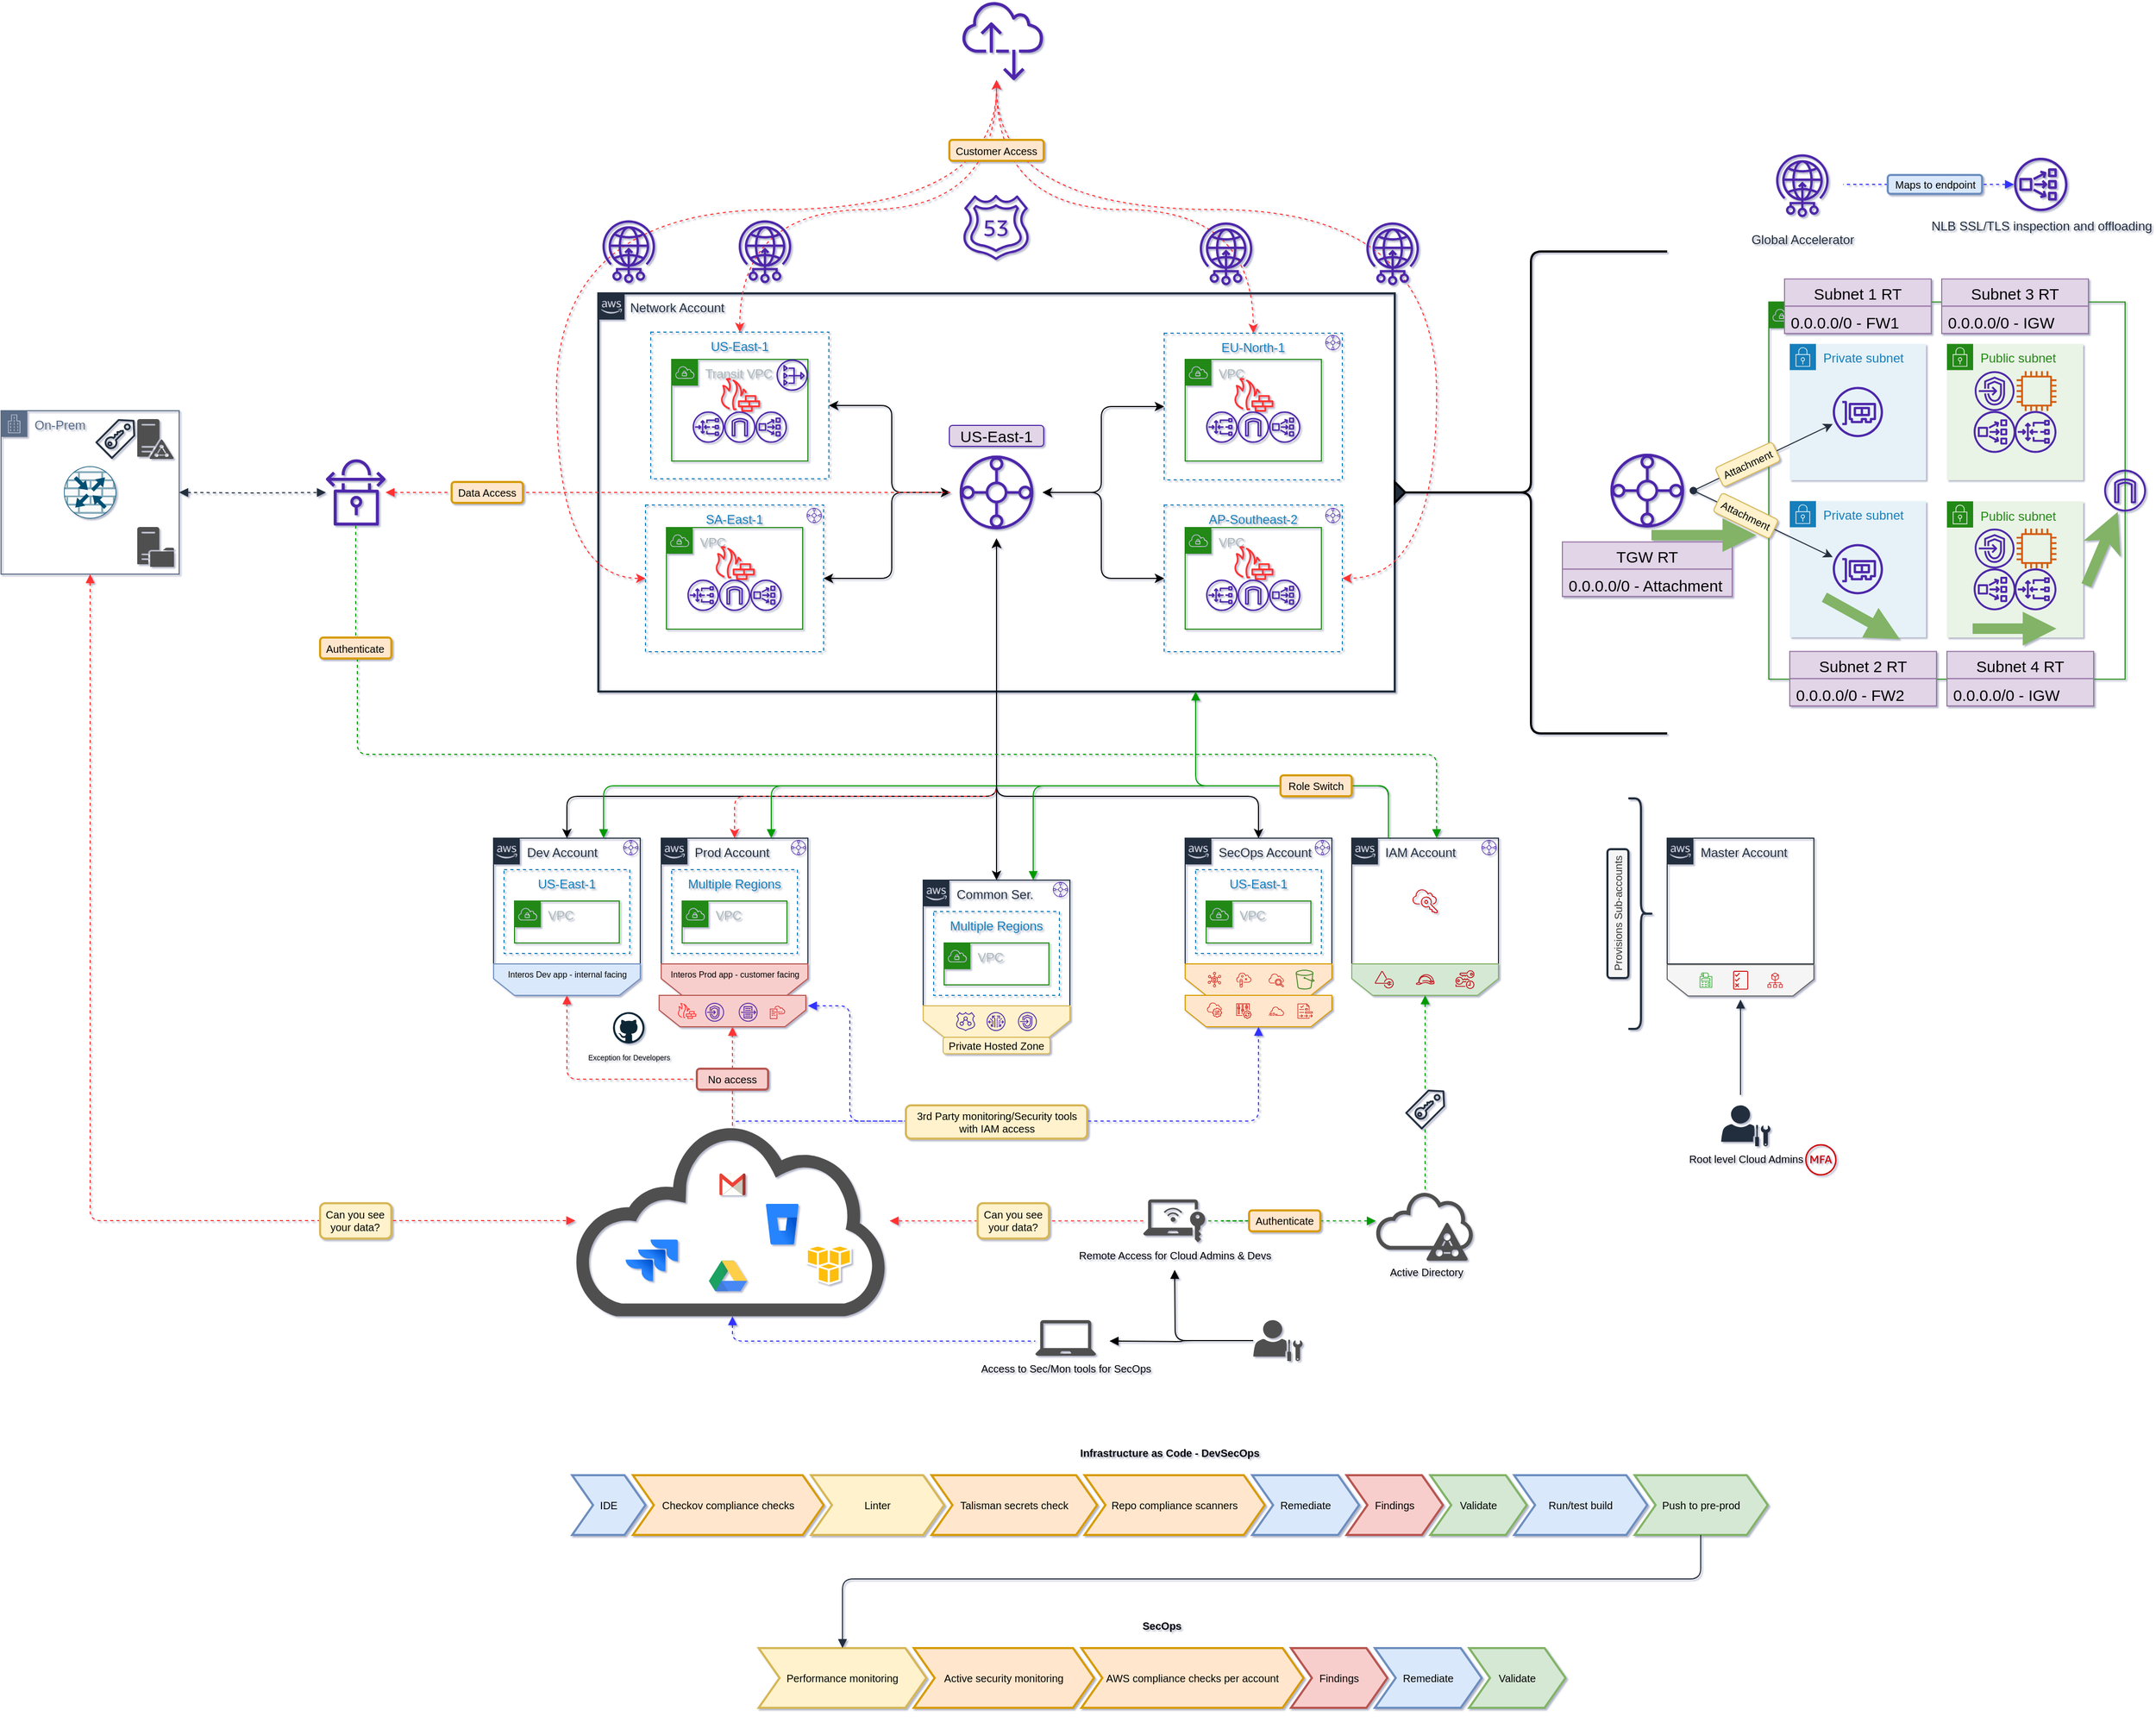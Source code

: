 <mxfile version="15.9.6" type="github">
  <diagram id="KCqNe5kbPb-Tkl5RHsjK" name="Page-1">
    <mxGraphModel dx="2837" dy="1496" grid="0" gridSize="10" guides="1" tooltips="1" connect="1" arrows="1" fold="1" page="0" pageScale="1" pageWidth="850" pageHeight="1100" math="0" shadow="1">
      <root>
        <mxCell id="0" />
        <mxCell id="1" parent="0" />
        <mxCell id="RZ0_6Ih5bEzpeEGCjAap-296" style="edgeStyle=orthogonalEdgeStyle;comic=0;orthogonalLoop=1;jettySize=auto;html=1;entryX=0.5;entryY=0;entryDx=0;entryDy=0;shadow=0;fontSize=10;fontColor=none;startArrow=none;startFill=0;endArrow=block;endFill=1;endSize=6;targetPerimeterSpacing=0;strokeColor=#FF3333;strokeWidth=1;elbow=vertical;dashed=1;" parent="1" source="RZ0_6Ih5bEzpeEGCjAap-245" target="RZ0_6Ih5bEzpeEGCjAap-70" edge="1">
          <mxGeometry relative="1" as="geometry">
            <mxPoint x="130" y="821.18" as="targetPoint" />
            <Array as="points">
              <mxPoint x="288" y="870" />
              <mxPoint x="130" y="870" />
            </Array>
          </mxGeometry>
        </mxCell>
        <mxCell id="RZ0_6Ih5bEzpeEGCjAap-298" style="edgeStyle=orthogonalEdgeStyle;comic=0;orthogonalLoop=1;jettySize=auto;html=1;entryX=0.5;entryY=0;entryDx=0;entryDy=0;shadow=0;dashed=1;fontSize=10;fontColor=none;startArrow=none;startFill=0;endArrow=block;endFill=1;endSize=6;targetPerimeterSpacing=0;strokeColor=#3333FF;strokeWidth=1;elbow=vertical;" parent="1" source="RZ0_6Ih5bEzpeEGCjAap-245" target="RZ0_6Ih5bEzpeEGCjAap-290" edge="1">
          <mxGeometry relative="1" as="geometry">
            <mxPoint x="790" y="851.18" as="targetPoint" />
            <Array as="points">
              <mxPoint x="288" y="910" />
              <mxPoint x="790" y="910" />
            </Array>
          </mxGeometry>
        </mxCell>
        <mxCell id="RZ0_6Ih5bEzpeEGCjAap-304" style="edgeStyle=orthogonalEdgeStyle;comic=0;orthogonalLoop=1;jettySize=auto;html=1;shadow=0;dashed=1;fontSize=10;fontColor=none;startArrow=block;startFill=1;endArrow=none;endFill=0;endSize=6;targetPerimeterSpacing=0;strokeColor=#3333FF;strokeWidth=1;elbow=vertical;" parent="1" source="RZ0_6Ih5bEzpeEGCjAap-245" target="RZ0_6Ih5bEzpeEGCjAap-301" edge="1">
          <mxGeometry relative="1" as="geometry">
            <Array as="points">
              <mxPoint x="288" y="1120" />
            </Array>
          </mxGeometry>
        </mxCell>
        <mxCell id="RZ0_6Ih5bEzpeEGCjAap-245" value="" style="sketch=0;pointerEvents=1;shadow=0;dashed=0;strokeColor=none;fillColor=#505050;labelPosition=center;verticalLabelPosition=bottom;outlineConnect=0;verticalAlign=top;align=center;shape=mxgraph.office.clouds.cloud;rounded=0;labelBackgroundColor=none;comic=0;fontSize=10;fontColor=none;strokeWidth=1;perimeterSpacing=0;noLabel=0;html=1;" parent="1" vertex="1">
          <mxGeometry x="138" y="914.25" width="300" height="182" as="geometry" />
        </mxCell>
        <mxCell id="RZ0_6Ih5bEzpeEGCjAap-5" value="&amp;nbsp;&amp;nbsp;&amp;nbsp;&amp;nbsp;&amp;nbsp;&amp;nbsp; Network Account" style="points=[[0,0],[0.25,0],[0.5,0],[0.75,0],[1,0],[1,0.25],[1,0.5],[1,0.75],[1,1],[0.75,1],[0.5,1],[0.25,1],[0,1],[0,0.75],[0,0.5],[0,0.25]];outlineConnect=0;gradientColor=none;html=1;whiteSpace=wrap;fontSize=12;fontStyle=0;container=1;pointerEvents=0;collapsible=0;recursiveResize=0;shape=mxgraph.aws4.group;grIcon=mxgraph.aws4.group_aws_cloud_alt;strokeColor=#232F3E;fillColor=none;verticalAlign=top;align=left;spacingLeft=5;fontColor=#232F3E;dashed=0;strokeWidth=2;comic=0;" parent="1" vertex="1">
          <mxGeometry x="160" y="120" width="760" height="380" as="geometry" />
        </mxCell>
        <mxCell id="RZ0_6Ih5bEzpeEGCjAap-2" value="US-East-1" style="fillColor=none;strokeColor=#147EBA;dashed=1;verticalAlign=top;fontStyle=0;fontColor=#147EBA;comic=0;" parent="RZ0_6Ih5bEzpeEGCjAap-5" vertex="1">
          <mxGeometry x="50" y="37" width="170" height="140" as="geometry" />
        </mxCell>
        <mxCell id="RZ0_6Ih5bEzpeEGCjAap-49" style="edgeStyle=orthogonalEdgeStyle;rounded=1;orthogonalLoop=1;jettySize=auto;html=1;entryX=1;entryY=0.5;entryDx=0;entryDy=0;startArrow=classic;startFill=1;comic=0;" parent="RZ0_6Ih5bEzpeEGCjAap-5" source="RZ0_6Ih5bEzpeEGCjAap-4" target="RZ0_6Ih5bEzpeEGCjAap-2" edge="1">
          <mxGeometry relative="1" as="geometry">
            <Array as="points">
              <mxPoint x="280" y="190" />
              <mxPoint x="280" y="107" />
            </Array>
          </mxGeometry>
        </mxCell>
        <mxCell id="RZ0_6Ih5bEzpeEGCjAap-50" style="edgeStyle=orthogonalEdgeStyle;rounded=1;orthogonalLoop=1;jettySize=auto;html=1;entryX=1;entryY=0.5;entryDx=0;entryDy=0;startArrow=classic;startFill=1;comic=0;" parent="RZ0_6Ih5bEzpeEGCjAap-5" source="RZ0_6Ih5bEzpeEGCjAap-4" target="RZ0_6Ih5bEzpeEGCjAap-43" edge="1">
          <mxGeometry relative="1" as="geometry">
            <Array as="points">
              <mxPoint x="280" y="190" />
              <mxPoint x="280" y="272" />
            </Array>
          </mxGeometry>
        </mxCell>
        <mxCell id="RZ0_6Ih5bEzpeEGCjAap-51" style="edgeStyle=orthogonalEdgeStyle;rounded=1;orthogonalLoop=1;jettySize=auto;html=1;startArrow=classic;startFill=1;comic=0;" parent="RZ0_6Ih5bEzpeEGCjAap-5" source="RZ0_6Ih5bEzpeEGCjAap-4" target="RZ0_6Ih5bEzpeEGCjAap-29" edge="1">
          <mxGeometry relative="1" as="geometry">
            <Array as="points">
              <mxPoint x="480" y="190" />
              <mxPoint x="480" y="108" />
            </Array>
          </mxGeometry>
        </mxCell>
        <mxCell id="RZ0_6Ih5bEzpeEGCjAap-52" style="edgeStyle=orthogonalEdgeStyle;rounded=1;orthogonalLoop=1;jettySize=auto;html=1;entryX=0;entryY=0.5;entryDx=0;entryDy=0;startArrow=classic;startFill=1;comic=0;" parent="RZ0_6Ih5bEzpeEGCjAap-5" source="RZ0_6Ih5bEzpeEGCjAap-4" target="RZ0_6Ih5bEzpeEGCjAap-38" edge="1">
          <mxGeometry relative="1" as="geometry">
            <Array as="points">
              <mxPoint x="480" y="190" />
              <mxPoint x="480" y="272" />
            </Array>
          </mxGeometry>
        </mxCell>
        <mxCell id="RZ0_6Ih5bEzpeEGCjAap-4" value="" style="sketch=0;points=[[0,0,0],[0.25,0,0],[0.5,0,0],[0.75,0,0],[1,0,0],[0,1,0],[0.25,1,0],[0.5,1,0],[0.75,1,0],[1,1,0],[0,0.25,0],[0,0.5,0],[0,0.75,0],[1,0.25,0],[1,0.5,0],[1,0.75,0]];outlineConnect=0;fontColor=#232F3E;strokeColor=#4D27AA;dashed=0;verticalLabelPosition=bottom;verticalAlign=top;align=center;html=1;fontSize=12;fontStyle=0;aspect=fixed;shape=mxgraph.aws4.resourceIcon;resIcon=mxgraph.aws4.transit_gateway;fillColor=none;comic=0;" parent="RZ0_6Ih5bEzpeEGCjAap-5" vertex="1">
          <mxGeometry x="336" y="146" width="88" height="88" as="geometry" />
        </mxCell>
        <mxCell id="RZ0_6Ih5bEzpeEGCjAap-43" value="SA-East-1" style="fillColor=none;strokeColor=#147EBA;dashed=1;verticalAlign=top;fontStyle=0;fontColor=#147EBA;comic=0;" parent="RZ0_6Ih5bEzpeEGCjAap-5" vertex="1">
          <mxGeometry x="45" y="202" width="170" height="140" as="geometry" />
        </mxCell>
        <mxCell id="RZ0_6Ih5bEzpeEGCjAap-29" value="EU-North-1" style="fillColor=none;strokeColor=#147EBA;dashed=1;verticalAlign=top;fontStyle=0;fontColor=#147EBA;comic=0;" parent="RZ0_6Ih5bEzpeEGCjAap-5" vertex="1">
          <mxGeometry x="540" y="38" width="170" height="140" as="geometry" />
        </mxCell>
        <mxCell id="RZ0_6Ih5bEzpeEGCjAap-38" value="AP-Southeast-2" style="fillColor=none;strokeColor=#147EBA;dashed=1;verticalAlign=top;fontStyle=0;fontColor=#147EBA;comic=0;" parent="RZ0_6Ih5bEzpeEGCjAap-5" vertex="1">
          <mxGeometry x="540" y="202" width="170" height="140" as="geometry" />
        </mxCell>
        <mxCell id="RZ0_6Ih5bEzpeEGCjAap-76" value="" style="sketch=0;points=[[0,0,0],[0.25,0,0],[0.5,0,0],[0.75,0,0],[1,0,0],[0,1,0],[0.25,1,0],[0.5,1,0],[0.75,1,0],[1,1,0],[0,0.25,0],[0,0.5,0],[0,0.75,0],[1,0.25,0],[1,0.5,0],[1,0.75,0]];outlineConnect=0;fontColor=#232F3E;strokeColor=#4D27AA;dashed=0;verticalLabelPosition=bottom;verticalAlign=top;align=center;html=1;fontSize=12;fontStyle=0;aspect=fixed;shape=mxgraph.aws4.resourceIcon;resIcon=mxgraph.aws4.transit_gateway;fillColor=none;comic=0;" parent="RZ0_6Ih5bEzpeEGCjAap-5" vertex="1">
          <mxGeometry x="197" y="203" width="18" height="18" as="geometry" />
        </mxCell>
        <mxCell id="RZ0_6Ih5bEzpeEGCjAap-75" value="" style="sketch=0;points=[[0,0,0],[0.25,0,0],[0.5,0,0],[0.75,0,0],[1,0,0],[0,1,0],[0.25,1,0],[0.5,1,0],[0.75,1,0],[1,1,0],[0,0.25,0],[0,0.5,0],[0,0.75,0],[1,0.25,0],[1,0.5,0],[1,0.75,0]];outlineConnect=0;fontColor=#232F3E;strokeColor=#4D27AA;dashed=0;verticalLabelPosition=bottom;verticalAlign=top;align=center;html=1;fontSize=12;fontStyle=0;aspect=fixed;shape=mxgraph.aws4.resourceIcon;resIcon=mxgraph.aws4.transit_gateway;fillColor=none;comic=0;" parent="RZ0_6Ih5bEzpeEGCjAap-5" vertex="1">
          <mxGeometry x="692" y="203" width="18" height="18" as="geometry" />
        </mxCell>
        <mxCell id="RZ0_6Ih5bEzpeEGCjAap-74" value="" style="sketch=0;points=[[0,0,0],[0.25,0,0],[0.5,0,0],[0.75,0,0],[1,0,0],[0,1,0],[0.25,1,0],[0.5,1,0],[0.75,1,0],[1,1,0],[0,0.25,0],[0,0.5,0],[0,0.75,0],[1,0.25,0],[1,0.5,0],[1,0.75,0]];outlineConnect=0;fontColor=#232F3E;strokeColor=#4D27AA;dashed=0;verticalLabelPosition=bottom;verticalAlign=top;align=center;html=1;fontSize=12;fontStyle=0;aspect=fixed;shape=mxgraph.aws4.resourceIcon;resIcon=mxgraph.aws4.transit_gateway;fillColor=none;comic=0;" parent="RZ0_6Ih5bEzpeEGCjAap-5" vertex="1">
          <mxGeometry x="692" y="38" width="18" height="18" as="geometry" />
        </mxCell>
        <mxCell id="RZ0_6Ih5bEzpeEGCjAap-19" value="Transit VPC" style="points=[[0,0],[0.25,0],[0.5,0],[0.75,0],[1,0],[1,0.25],[1,0.5],[1,0.75],[1,1],[0.75,1],[0.5,1],[0.25,1],[0,1],[0,0.75],[0,0.5],[0,0.25]];outlineConnect=0;gradientColor=none;html=1;whiteSpace=wrap;fontSize=12;fontStyle=0;container=1;pointerEvents=0;collapsible=0;recursiveResize=0;shape=mxgraph.aws4.group;grIcon=mxgraph.aws4.group_vpc;strokeColor=#248814;fillColor=none;verticalAlign=top;align=left;spacingLeft=30;fontColor=#AAB7B8;dashed=0;comic=0;" parent="RZ0_6Ih5bEzpeEGCjAap-5" vertex="1">
          <mxGeometry x="70" y="63" width="130" height="97" as="geometry" />
        </mxCell>
        <mxCell id="RZ0_6Ih5bEzpeEGCjAap-84" value="" style="sketch=0;outlineConnect=0;fontColor=#232F3E;gradientColor=none;fillColor=#4D27AA;strokeColor=none;dashed=0;verticalLabelPosition=bottom;verticalAlign=top;align=center;html=1;fontSize=12;fontStyle=0;aspect=fixed;pointerEvents=1;shape=mxgraph.aws4.network_load_balancer;rounded=0;comic=0;" parent="RZ0_6Ih5bEzpeEGCjAap-19" vertex="1">
          <mxGeometry x="80" y="49.58" width="30" height="30" as="geometry" />
        </mxCell>
        <mxCell id="RZ0_6Ih5bEzpeEGCjAap-85" value="" style="sketch=0;outlineConnect=0;fontColor=#232F3E;gradientColor=none;fillColor=#4D27AA;strokeColor=none;dashed=0;verticalLabelPosition=bottom;verticalAlign=top;align=center;html=1;fontSize=12;fontStyle=0;aspect=fixed;pointerEvents=1;shape=mxgraph.aws4.gateway_load_balancer;rounded=0;comic=0;" parent="RZ0_6Ih5bEzpeEGCjAap-19" vertex="1">
          <mxGeometry x="20" y="49.58" width="30" height="30" as="geometry" />
        </mxCell>
        <mxCell id="RZ0_6Ih5bEzpeEGCjAap-86" value="" style="sketch=0;outlineConnect=0;fontColor=#232F3E;gradientColor=none;fillColor=#4D27AA;strokeColor=none;dashed=0;verticalLabelPosition=bottom;verticalAlign=top;align=center;html=1;fontSize=12;fontStyle=0;aspect=fixed;pointerEvents=1;shape=mxgraph.aws4.internet_gateway;rounded=0;comic=0;" parent="RZ0_6Ih5bEzpeEGCjAap-19" vertex="1">
          <mxGeometry x="50" y="49.58" width="30" height="30" as="geometry" />
        </mxCell>
        <mxCell id="RZ0_6Ih5bEzpeEGCjAap-87" value="" style="sketch=0;outlineConnect=0;fontColor=#232F3E;gradientColor=none;fillColor=#FF3333;strokeColor=none;dashed=0;verticalLabelPosition=bottom;verticalAlign=top;align=center;html=1;fontSize=12;fontStyle=0;aspect=fixed;pointerEvents=1;shape=mxgraph.aws4.generic_firewall;rounded=0;comic=0;" parent="RZ0_6Ih5bEzpeEGCjAap-19" vertex="1">
          <mxGeometry x="46" y="17.43" width="38.5" height="32.57" as="geometry" />
        </mxCell>
        <mxCell id="RZ0_6Ih5bEzpeEGCjAap-280" value="" style="sketch=0;outlineConnect=0;fontColor=#232F3E;gradientColor=none;fillColor=#4D27AA;strokeColor=none;dashed=0;verticalLabelPosition=bottom;verticalAlign=top;align=center;html=1;fontSize=12;fontStyle=0;aspect=fixed;pointerEvents=1;shape=mxgraph.aws4.nat_gateway;rounded=0;shadow=0;labelBackgroundColor=none;comic=0;" parent="RZ0_6Ih5bEzpeEGCjAap-19" vertex="1">
          <mxGeometry x="100" width="30" height="30" as="geometry" />
        </mxCell>
        <mxCell id="RZ0_6Ih5bEzpeEGCjAap-93" value="VPC" style="points=[[0,0],[0.25,0],[0.5,0],[0.75,0],[1,0],[1,0.25],[1,0.5],[1,0.75],[1,1],[0.75,1],[0.5,1],[0.25,1],[0,1],[0,0.75],[0,0.5],[0,0.25]];outlineConnect=0;gradientColor=none;html=1;whiteSpace=wrap;fontSize=12;fontStyle=0;container=1;pointerEvents=0;collapsible=0;recursiveResize=0;shape=mxgraph.aws4.group;grIcon=mxgraph.aws4.group_vpc;strokeColor=#248814;fillColor=none;verticalAlign=top;align=left;spacingLeft=30;fontColor=#AAB7B8;dashed=0;comic=0;" parent="RZ0_6Ih5bEzpeEGCjAap-5" vertex="1">
          <mxGeometry x="65" y="223.5" width="130" height="97" as="geometry" />
        </mxCell>
        <mxCell id="RZ0_6Ih5bEzpeEGCjAap-94" value="" style="sketch=0;outlineConnect=0;fontColor=#232F3E;gradientColor=none;fillColor=#4D27AA;strokeColor=none;dashed=0;verticalLabelPosition=bottom;verticalAlign=top;align=center;html=1;fontSize=12;fontStyle=0;aspect=fixed;pointerEvents=1;shape=mxgraph.aws4.network_load_balancer;rounded=0;comic=0;" parent="RZ0_6Ih5bEzpeEGCjAap-93" vertex="1">
          <mxGeometry x="80" y="49.58" width="30" height="30" as="geometry" />
        </mxCell>
        <mxCell id="RZ0_6Ih5bEzpeEGCjAap-95" value="" style="sketch=0;outlineConnect=0;fontColor=#232F3E;gradientColor=none;fillColor=#4D27AA;strokeColor=none;dashed=0;verticalLabelPosition=bottom;verticalAlign=top;align=center;html=1;fontSize=12;fontStyle=0;aspect=fixed;pointerEvents=1;shape=mxgraph.aws4.gateway_load_balancer;rounded=0;comic=0;" parent="RZ0_6Ih5bEzpeEGCjAap-93" vertex="1">
          <mxGeometry x="20" y="49.58" width="30" height="30" as="geometry" />
        </mxCell>
        <mxCell id="RZ0_6Ih5bEzpeEGCjAap-96" value="" style="sketch=0;outlineConnect=0;fontColor=#232F3E;gradientColor=none;fillColor=#4D27AA;strokeColor=none;dashed=0;verticalLabelPosition=bottom;verticalAlign=top;align=center;html=1;fontSize=12;fontStyle=0;aspect=fixed;pointerEvents=1;shape=mxgraph.aws4.internet_gateway;rounded=0;comic=0;" parent="RZ0_6Ih5bEzpeEGCjAap-93" vertex="1">
          <mxGeometry x="50" y="49.58" width="30" height="30" as="geometry" />
        </mxCell>
        <mxCell id="RZ0_6Ih5bEzpeEGCjAap-97" value="" style="sketch=0;outlineConnect=0;fontColor=#232F3E;gradientColor=none;fillColor=#FF3333;strokeColor=none;dashed=0;verticalLabelPosition=bottom;verticalAlign=top;align=center;html=1;fontSize=12;fontStyle=0;aspect=fixed;pointerEvents=1;shape=mxgraph.aws4.generic_firewall;rounded=0;comic=0;" parent="RZ0_6Ih5bEzpeEGCjAap-93" vertex="1">
          <mxGeometry x="46" y="17.43" width="38.5" height="32.57" as="geometry" />
        </mxCell>
        <mxCell id="RZ0_6Ih5bEzpeEGCjAap-98" value="VPC" style="points=[[0,0],[0.25,0],[0.5,0],[0.75,0],[1,0],[1,0.25],[1,0.5],[1,0.75],[1,1],[0.75,1],[0.5,1],[0.25,1],[0,1],[0,0.75],[0,0.5],[0,0.25]];outlineConnect=0;gradientColor=none;html=1;whiteSpace=wrap;fontSize=12;fontStyle=0;container=1;pointerEvents=0;collapsible=0;recursiveResize=0;shape=mxgraph.aws4.group;grIcon=mxgraph.aws4.group_vpc;strokeColor=#248814;fillColor=none;verticalAlign=top;align=left;spacingLeft=30;fontColor=#AAB7B8;dashed=0;comic=0;" parent="RZ0_6Ih5bEzpeEGCjAap-5" vertex="1">
          <mxGeometry x="560" y="223.5" width="130" height="97" as="geometry" />
        </mxCell>
        <mxCell id="RZ0_6Ih5bEzpeEGCjAap-99" value="" style="sketch=0;outlineConnect=0;fontColor=#232F3E;gradientColor=none;fillColor=#4D27AA;strokeColor=none;dashed=0;verticalLabelPosition=bottom;verticalAlign=top;align=center;html=1;fontSize=12;fontStyle=0;aspect=fixed;pointerEvents=1;shape=mxgraph.aws4.network_load_balancer;rounded=0;comic=0;" parent="RZ0_6Ih5bEzpeEGCjAap-98" vertex="1">
          <mxGeometry x="80" y="49.58" width="30" height="30" as="geometry" />
        </mxCell>
        <mxCell id="RZ0_6Ih5bEzpeEGCjAap-100" value="" style="sketch=0;outlineConnect=0;fontColor=#232F3E;gradientColor=none;fillColor=#4D27AA;strokeColor=none;dashed=0;verticalLabelPosition=bottom;verticalAlign=top;align=center;html=1;fontSize=12;fontStyle=0;aspect=fixed;pointerEvents=1;shape=mxgraph.aws4.gateway_load_balancer;rounded=0;comic=0;" parent="RZ0_6Ih5bEzpeEGCjAap-98" vertex="1">
          <mxGeometry x="20" y="49.58" width="30" height="30" as="geometry" />
        </mxCell>
        <mxCell id="RZ0_6Ih5bEzpeEGCjAap-101" value="" style="sketch=0;outlineConnect=0;fontColor=#232F3E;gradientColor=none;fillColor=#4D27AA;strokeColor=none;dashed=0;verticalLabelPosition=bottom;verticalAlign=top;align=center;html=1;fontSize=12;fontStyle=0;aspect=fixed;pointerEvents=1;shape=mxgraph.aws4.internet_gateway;rounded=0;comic=0;" parent="RZ0_6Ih5bEzpeEGCjAap-98" vertex="1">
          <mxGeometry x="50" y="49.58" width="30" height="30" as="geometry" />
        </mxCell>
        <mxCell id="RZ0_6Ih5bEzpeEGCjAap-102" value="" style="sketch=0;outlineConnect=0;fontColor=#232F3E;gradientColor=none;fillColor=#FF3333;strokeColor=none;dashed=0;verticalLabelPosition=bottom;verticalAlign=top;align=center;html=1;fontSize=12;fontStyle=0;aspect=fixed;pointerEvents=1;shape=mxgraph.aws4.generic_firewall;rounded=0;comic=0;" parent="RZ0_6Ih5bEzpeEGCjAap-98" vertex="1">
          <mxGeometry x="46" y="17.43" width="38.5" height="32.57" as="geometry" />
        </mxCell>
        <mxCell id="RZ0_6Ih5bEzpeEGCjAap-103" value="VPC" style="points=[[0,0],[0.25,0],[0.5,0],[0.75,0],[1,0],[1,0.25],[1,0.5],[1,0.75],[1,1],[0.75,1],[0.5,1],[0.25,1],[0,1],[0,0.75],[0,0.5],[0,0.25]];outlineConnect=0;gradientColor=none;html=1;whiteSpace=wrap;fontSize=12;fontStyle=0;container=1;pointerEvents=0;collapsible=0;recursiveResize=0;shape=mxgraph.aws4.group;grIcon=mxgraph.aws4.group_vpc;strokeColor=#248814;fillColor=none;verticalAlign=top;align=left;spacingLeft=30;fontColor=#AAB7B8;dashed=0;comic=0;" parent="RZ0_6Ih5bEzpeEGCjAap-5" vertex="1">
          <mxGeometry x="560" y="63" width="130" height="97" as="geometry" />
        </mxCell>
        <mxCell id="RZ0_6Ih5bEzpeEGCjAap-104" value="" style="sketch=0;outlineConnect=0;fontColor=#232F3E;gradientColor=none;fillColor=#4D27AA;strokeColor=none;dashed=0;verticalLabelPosition=bottom;verticalAlign=top;align=center;html=1;fontSize=12;fontStyle=0;aspect=fixed;pointerEvents=1;shape=mxgraph.aws4.network_load_balancer;rounded=0;comic=0;" parent="RZ0_6Ih5bEzpeEGCjAap-103" vertex="1">
          <mxGeometry x="80" y="49.58" width="30" height="30" as="geometry" />
        </mxCell>
        <mxCell id="RZ0_6Ih5bEzpeEGCjAap-105" value="" style="sketch=0;outlineConnect=0;fontColor=#232F3E;gradientColor=none;fillColor=#4D27AA;strokeColor=none;dashed=0;verticalLabelPosition=bottom;verticalAlign=top;align=center;html=1;fontSize=12;fontStyle=0;aspect=fixed;pointerEvents=1;shape=mxgraph.aws4.gateway_load_balancer;rounded=0;comic=0;" parent="RZ0_6Ih5bEzpeEGCjAap-103" vertex="1">
          <mxGeometry x="20" y="49.58" width="30" height="30" as="geometry" />
        </mxCell>
        <mxCell id="RZ0_6Ih5bEzpeEGCjAap-106" value="" style="sketch=0;outlineConnect=0;fontColor=#232F3E;gradientColor=none;fillColor=#4D27AA;strokeColor=none;dashed=0;verticalLabelPosition=bottom;verticalAlign=top;align=center;html=1;fontSize=12;fontStyle=0;aspect=fixed;pointerEvents=1;shape=mxgraph.aws4.internet_gateway;rounded=0;comic=0;" parent="RZ0_6Ih5bEzpeEGCjAap-103" vertex="1">
          <mxGeometry x="50" y="49.58" width="30" height="30" as="geometry" />
        </mxCell>
        <mxCell id="RZ0_6Ih5bEzpeEGCjAap-107" value="" style="sketch=0;outlineConnect=0;fontColor=#232F3E;gradientColor=none;fillColor=#FF3333;strokeColor=none;dashed=0;verticalLabelPosition=bottom;verticalAlign=top;align=center;html=1;fontSize=12;fontStyle=0;aspect=fixed;pointerEvents=1;shape=mxgraph.aws4.generic_firewall;rounded=0;comic=0;" parent="RZ0_6Ih5bEzpeEGCjAap-103" vertex="1">
          <mxGeometry x="46" y="17.43" width="38.5" height="32.57" as="geometry" />
        </mxCell>
        <mxCell id="RZ0_6Ih5bEzpeEGCjAap-123" value="&lt;font style=&quot;font-size: 15px&quot;&gt;&lt;span style=&quot;&quot;&gt;US-East-1&lt;/span&gt;&lt;/font&gt;" style="rounded=1;whiteSpace=wrap;html=1;labelBackgroundColor=none;fontSize=8;strokeColor=#4D27AA;fillColor=#e1d5e7;comic=0;" parent="RZ0_6Ih5bEzpeEGCjAap-5" vertex="1">
          <mxGeometry x="335" y="126" width="90" height="20" as="geometry" />
        </mxCell>
        <mxCell id="RZ0_6Ih5bEzpeEGCjAap-7" value="Prod Account" style="points=[[0,0],[0.25,0],[0.5,0],[0.75,0],[1,0],[1,0.25],[1,0.5],[1,0.75],[1,1],[0.75,1],[0.5,1],[0.25,1],[0,1],[0,0.75],[0,0.5],[0,0.25]];outlineConnect=0;gradientColor=none;html=1;whiteSpace=wrap;fontSize=12;fontStyle=0;container=1;pointerEvents=0;collapsible=0;recursiveResize=0;shape=mxgraph.aws4.group;grIcon=mxgraph.aws4.group_aws_cloud_alt;strokeColor=#232F3E;fillColor=none;verticalAlign=top;align=left;spacingLeft=30;fontColor=#232F3E;dashed=0;comic=0;" parent="1" vertex="1">
          <mxGeometry x="220" y="640" width="140" height="120" as="geometry" />
        </mxCell>
        <mxCell id="RZ0_6Ih5bEzpeEGCjAap-26" value="Multiple Regions" style="fillColor=none;strokeColor=#147EBA;dashed=1;verticalAlign=top;fontStyle=0;fontColor=#147EBA;comic=0;" parent="RZ0_6Ih5bEzpeEGCjAap-7" vertex="1">
          <mxGeometry x="10" y="30" width="120" height="80" as="geometry" />
        </mxCell>
        <mxCell id="RZ0_6Ih5bEzpeEGCjAap-10" value="VPC" style="points=[[0,0],[0.25,0],[0.5,0],[0.75,0],[1,0],[1,0.25],[1,0.5],[1,0.75],[1,1],[0.75,1],[0.5,1],[0.25,1],[0,1],[0,0.75],[0,0.5],[0,0.25]];outlineConnect=0;gradientColor=none;html=1;whiteSpace=wrap;fontSize=12;fontStyle=0;container=1;pointerEvents=0;collapsible=0;recursiveResize=0;shape=mxgraph.aws4.group;grIcon=mxgraph.aws4.group_vpc;strokeColor=#248814;fillColor=none;verticalAlign=top;align=left;spacingLeft=30;fontColor=#AAB7B8;dashed=0;comic=0;" parent="RZ0_6Ih5bEzpeEGCjAap-7" vertex="1">
          <mxGeometry x="20" y="60" width="100" height="40" as="geometry" />
        </mxCell>
        <mxCell id="RZ0_6Ih5bEzpeEGCjAap-78" value="" style="sketch=0;points=[[0,0,0],[0.25,0,0],[0.5,0,0],[0.75,0,0],[1,0,0],[0,1,0],[0.25,1,0],[0.5,1,0],[0.75,1,0],[1,1,0],[0,0.25,0],[0,0.5,0],[0,0.75,0],[1,0.25,0],[1,0.5,0],[1,0.75,0]];outlineConnect=0;fontColor=#232F3E;strokeColor=#4D27AA;dashed=0;verticalLabelPosition=bottom;verticalAlign=top;align=center;html=1;fontSize=12;fontStyle=0;aspect=fixed;shape=mxgraph.aws4.resourceIcon;resIcon=mxgraph.aws4.transit_gateway;fillColor=none;comic=0;" parent="RZ0_6Ih5bEzpeEGCjAap-7" vertex="1">
          <mxGeometry x="122" width="18" height="18" as="geometry" />
        </mxCell>
        <mxCell id="RZ0_6Ih5bEzpeEGCjAap-8" value="Dev Account" style="points=[[0,0],[0.25,0],[0.5,0],[0.75,0],[1,0],[1,0.25],[1,0.5],[1,0.75],[1,1],[0.75,1],[0.5,1],[0.25,1],[0,1],[0,0.75],[0,0.5],[0,0.25]];outlineConnect=0;gradientColor=none;html=1;whiteSpace=wrap;fontSize=12;fontStyle=0;container=1;pointerEvents=0;collapsible=0;recursiveResize=0;shape=mxgraph.aws4.group;grIcon=mxgraph.aws4.group_aws_cloud_alt;strokeColor=#232F3E;fillColor=none;verticalAlign=top;align=left;spacingLeft=30;fontColor=#232F3E;dashed=0;comic=0;" parent="1" vertex="1">
          <mxGeometry x="60" y="640" width="140" height="120" as="geometry" />
        </mxCell>
        <mxCell id="RZ0_6Ih5bEzpeEGCjAap-27" value="US-East-1" style="fillColor=none;strokeColor=#147EBA;dashed=1;verticalAlign=top;fontStyle=0;fontColor=#147EBA;comic=0;" parent="RZ0_6Ih5bEzpeEGCjAap-8" vertex="1">
          <mxGeometry x="10" y="30" width="120" height="80" as="geometry" />
        </mxCell>
        <mxCell id="RZ0_6Ih5bEzpeEGCjAap-9" value="VPC" style="points=[[0,0],[0.25,0],[0.5,0],[0.75,0],[1,0],[1,0.25],[1,0.5],[1,0.75],[1,1],[0.75,1],[0.5,1],[0.25,1],[0,1],[0,0.75],[0,0.5],[0,0.25]];outlineConnect=0;gradientColor=none;html=1;whiteSpace=wrap;fontSize=12;fontStyle=0;container=1;pointerEvents=0;collapsible=0;recursiveResize=0;shape=mxgraph.aws4.group;grIcon=mxgraph.aws4.group_vpc;strokeColor=#248814;fillColor=none;verticalAlign=top;align=left;spacingLeft=30;fontColor=#AAB7B8;dashed=0;comic=0;" parent="RZ0_6Ih5bEzpeEGCjAap-8" vertex="1">
          <mxGeometry x="20" y="60" width="100" height="40" as="geometry" />
        </mxCell>
        <mxCell id="RZ0_6Ih5bEzpeEGCjAap-77" value="" style="sketch=0;points=[[0,0,0],[0.25,0,0],[0.5,0,0],[0.75,0,0],[1,0,0],[0,1,0],[0.25,1,0],[0.5,1,0],[0.75,1,0],[1,1,0],[0,0.25,0],[0,0.5,0],[0,0.75,0],[1,0.25,0],[1,0.5,0],[1,0.75,0]];outlineConnect=0;fontColor=#232F3E;strokeColor=#4D27AA;dashed=0;verticalLabelPosition=bottom;verticalAlign=top;align=center;html=1;fontSize=12;fontStyle=0;aspect=fixed;shape=mxgraph.aws4.resourceIcon;resIcon=mxgraph.aws4.transit_gateway;fillColor=none;comic=0;" parent="RZ0_6Ih5bEzpeEGCjAap-8" vertex="1">
          <mxGeometry x="122" width="18" height="18" as="geometry" />
        </mxCell>
        <mxCell id="RZ0_6Ih5bEzpeEGCjAap-11" style="edgeStyle=orthogonalEdgeStyle;rounded=1;orthogonalLoop=1;jettySize=auto;html=1;startArrow=classic;startFill=1;entryX=0.5;entryY=0;entryDx=0;entryDy=0;exitX=0.5;exitY=1;exitDx=0;exitDy=0;exitPerimeter=0;comic=0;" parent="1" source="RZ0_6Ih5bEzpeEGCjAap-4" target="RZ0_6Ih5bEzpeEGCjAap-8" edge="1">
          <mxGeometry relative="1" as="geometry">
            <mxPoint x="540" y="360" as="sourcePoint" />
            <Array as="points">
              <mxPoint x="540" y="600" />
              <mxPoint x="130" y="600" />
            </Array>
          </mxGeometry>
        </mxCell>
        <mxCell id="RZ0_6Ih5bEzpeEGCjAap-12" style="edgeStyle=orthogonalEdgeStyle;rounded=1;orthogonalLoop=1;jettySize=auto;html=1;startArrow=classic;startFill=1;entryX=0.5;entryY=0;entryDx=0;entryDy=0;exitX=0.5;exitY=1;exitDx=0;exitDy=0;exitPerimeter=0;strokeColor=#FF3333;dashed=1;comic=0;" parent="1" source="RZ0_6Ih5bEzpeEGCjAap-4" target="RZ0_6Ih5bEzpeEGCjAap-7" edge="1">
          <mxGeometry relative="1" as="geometry">
            <Array as="points">
              <mxPoint x="540" y="600" />
              <mxPoint x="290" y="600" />
            </Array>
          </mxGeometry>
        </mxCell>
        <mxCell id="RZ0_6Ih5bEzpeEGCjAap-108" style="edgeStyle=orthogonalEdgeStyle;orthogonalLoop=1;jettySize=auto;html=1;fontSize=8;startArrow=classic;startFill=1;curved=1;strokeColor=#FF3333;dashed=1;comic=0;" parent="1" source="RZ0_6Ih5bEzpeEGCjAap-13" target="RZ0_6Ih5bEzpeEGCjAap-29" edge="1">
          <mxGeometry relative="1" as="geometry">
            <Array as="points">
              <mxPoint x="540" y="40" />
              <mxPoint x="785" y="40" />
            </Array>
          </mxGeometry>
        </mxCell>
        <mxCell id="RZ0_6Ih5bEzpeEGCjAap-109" style="edgeStyle=orthogonalEdgeStyle;orthogonalLoop=1;jettySize=auto;html=1;entryX=1;entryY=0.5;entryDx=0;entryDy=0;fontSize=8;startArrow=classic;startFill=1;curved=1;strokeColor=#FF3333;dashed=1;comic=0;" parent="1" source="RZ0_6Ih5bEzpeEGCjAap-13" target="RZ0_6Ih5bEzpeEGCjAap-38" edge="1">
          <mxGeometry relative="1" as="geometry">
            <Array as="points">
              <mxPoint x="540" y="40" />
              <mxPoint x="960" y="40" />
              <mxPoint x="960" y="392" />
            </Array>
          </mxGeometry>
        </mxCell>
        <mxCell id="RZ0_6Ih5bEzpeEGCjAap-110" style="edgeStyle=orthogonalEdgeStyle;orthogonalLoop=1;jettySize=auto;html=1;entryX=0;entryY=0.5;entryDx=0;entryDy=0;fontSize=8;startArrow=classic;startFill=1;curved=1;strokeColor=#FF3333;dashed=1;comic=0;" parent="1" source="RZ0_6Ih5bEzpeEGCjAap-13" target="RZ0_6Ih5bEzpeEGCjAap-43" edge="1">
          <mxGeometry relative="1" as="geometry">
            <Array as="points">
              <mxPoint x="540" y="40" />
              <mxPoint x="120" y="40" />
              <mxPoint x="120" y="392" />
            </Array>
          </mxGeometry>
        </mxCell>
        <mxCell id="RZ0_6Ih5bEzpeEGCjAap-13" value="" style="sketch=0;outlineConnect=0;fontColor=#232F3E;gradientColor=none;fillColor=#4D27AA;strokeColor=none;dashed=0;verticalLabelPosition=bottom;verticalAlign=top;align=center;html=1;fontSize=12;fontStyle=0;aspect=fixed;pointerEvents=1;shape=mxgraph.aws4.internet_alt2;comic=0;" parent="1" vertex="1">
          <mxGeometry x="507" y="-160" width="78" height="78" as="geometry" />
        </mxCell>
        <mxCell id="RZ0_6Ih5bEzpeEGCjAap-213" style="edgeStyle=orthogonalEdgeStyle;orthogonalLoop=1;jettySize=auto;html=1;entryX=0.75;entryY=1;entryDx=0;entryDy=0;fontSize=10;fontColor=none;startArrow=none;startFill=0;endArrow=block;endFill=1;endSize=6;targetPerimeterSpacing=0;strokeColor=#009900;strokeWidth=1;elbow=vertical;exitX=0.25;exitY=0;exitDx=0;exitDy=0;comic=0;" parent="1" source="RZ0_6Ih5bEzpeEGCjAap-54" target="RZ0_6Ih5bEzpeEGCjAap-5" edge="1">
          <mxGeometry relative="1" as="geometry">
            <Array as="points">
              <mxPoint x="914" y="590" />
              <mxPoint x="730" y="590" />
            </Array>
          </mxGeometry>
        </mxCell>
        <mxCell id="RZ0_6Ih5bEzpeEGCjAap-214" style="edgeStyle=orthogonalEdgeStyle;orthogonalLoop=1;jettySize=auto;html=1;entryX=0.75;entryY=0;entryDx=0;entryDy=0;fontSize=10;fontColor=none;startArrow=none;startFill=0;endArrow=block;endFill=1;endSize=6;targetPerimeterSpacing=0;strokeColor=#009900;strokeWidth=1;elbow=vertical;exitX=0.25;exitY=0;exitDx=0;exitDy=0;comic=0;" parent="1" source="RZ0_6Ih5bEzpeEGCjAap-54" target="RZ0_6Ih5bEzpeEGCjAap-7" edge="1">
          <mxGeometry relative="1" as="geometry">
            <Array as="points">
              <mxPoint x="914" y="590" />
              <mxPoint x="325" y="590" />
            </Array>
          </mxGeometry>
        </mxCell>
        <mxCell id="RZ0_6Ih5bEzpeEGCjAap-215" style="edgeStyle=orthogonalEdgeStyle;orthogonalLoop=1;jettySize=auto;html=1;entryX=0.75;entryY=0;entryDx=0;entryDy=0;fontSize=10;fontColor=none;startArrow=none;startFill=0;endArrow=block;endFill=1;endSize=6;targetPerimeterSpacing=0;strokeColor=#009900;strokeWidth=1;elbow=vertical;exitX=0.25;exitY=0;exitDx=0;exitDy=0;comic=0;" parent="1" source="RZ0_6Ih5bEzpeEGCjAap-54" target="RZ0_6Ih5bEzpeEGCjAap-8" edge="1">
          <mxGeometry relative="1" as="geometry">
            <Array as="points">
              <mxPoint x="914" y="590" />
              <mxPoint x="165" y="590" />
            </Array>
          </mxGeometry>
        </mxCell>
        <mxCell id="RZ0_6Ih5bEzpeEGCjAap-54" value="IAM Account" style="points=[[0,0],[0.25,0],[0.5,0],[0.75,0],[1,0],[1,0.25],[1,0.5],[1,0.75],[1,1],[0.75,1],[0.5,1],[0.25,1],[0,1],[0,0.75],[0,0.5],[0,0.25]];outlineConnect=0;gradientColor=none;html=1;whiteSpace=wrap;fontSize=12;fontStyle=0;container=1;pointerEvents=0;collapsible=0;recursiveResize=0;shape=mxgraph.aws4.group;grIcon=mxgraph.aws4.group_aws_cloud_alt;strokeColor=#232F3E;fillColor=none;verticalAlign=top;align=left;spacingLeft=30;fontColor=#232F3E;dashed=0;comic=0;" parent="1" vertex="1">
          <mxGeometry x="879" y="640" width="140" height="120" as="geometry" />
        </mxCell>
        <mxCell id="RZ0_6Ih5bEzpeEGCjAap-80" value="" style="sketch=0;points=[[0,0,0],[0.25,0,0],[0.5,0,0],[0.75,0,0],[1,0,0],[0,1,0],[0.25,1,0],[0.5,1,0],[0.75,1,0],[1,1,0],[0,0.25,0],[0,0.5,0],[0,0.75,0],[1,0.25,0],[1,0.5,0],[1,0.75,0]];outlineConnect=0;fontColor=#232F3E;strokeColor=#4D27AA;dashed=0;verticalLabelPosition=bottom;verticalAlign=top;align=center;html=1;fontSize=12;fontStyle=0;aspect=fixed;shape=mxgraph.aws4.resourceIcon;resIcon=mxgraph.aws4.transit_gateway;fillColor=none;comic=0;" parent="RZ0_6Ih5bEzpeEGCjAap-54" vertex="1">
          <mxGeometry x="122" width="18" height="18" as="geometry" />
        </mxCell>
        <mxCell id="RZ0_6Ih5bEzpeEGCjAap-310" value="" style="sketch=0;points=[[0,0,0],[0.25,0,0],[0.5,0,0],[0.75,0,0],[1,0,0],[0,1,0],[0.25,1,0],[0.5,1,0],[0.75,1,0],[1,1,0],[0,0.25,0],[0,0.5,0],[0,0.75,0],[1,0.25,0],[1,0.5,0],[1,0.75,0]];outlineConnect=0;fontColor=#232F3E;gradientColor=#F54749;gradientDirection=north;fillColor=none;strokeColor=#CC0000;dashed=0;verticalLabelPosition=bottom;verticalAlign=top;align=center;html=1;fontSize=12;fontStyle=0;aspect=fixed;shape=mxgraph.aws4.resourceIcon;resIcon=mxgraph.aws4.single_sign_on;rounded=0;shadow=0;glass=0;labelBackgroundColor=none;comic=0;" parent="RZ0_6Ih5bEzpeEGCjAap-54" vertex="1">
          <mxGeometry x="55" y="45" width="30" height="30" as="geometry" />
        </mxCell>
        <mxCell id="RZ0_6Ih5bEzpeEGCjAap-57" value="SecOps Account" style="points=[[0,0],[0.25,0],[0.5,0],[0.75,0],[1,0],[1,0.25],[1,0.5],[1,0.75],[1,1],[0.75,1],[0.5,1],[0.25,1],[0,1],[0,0.75],[0,0.5],[0,0.25]];outlineConnect=0;gradientColor=none;html=1;whiteSpace=wrap;fontSize=12;fontStyle=0;container=1;pointerEvents=0;collapsible=0;recursiveResize=0;shape=mxgraph.aws4.group;grIcon=mxgraph.aws4.group_aws_cloud_alt;strokeColor=#232F3E;fillColor=none;verticalAlign=top;align=left;spacingLeft=30;fontColor=#232F3E;dashed=0;comic=0;" parent="1" vertex="1">
          <mxGeometry x="720" y="640" width="140" height="120" as="geometry" />
        </mxCell>
        <mxCell id="RZ0_6Ih5bEzpeEGCjAap-58" value="US-East-1" style="fillColor=none;strokeColor=#147EBA;dashed=1;verticalAlign=top;fontStyle=0;fontColor=#147EBA;comic=0;" parent="RZ0_6Ih5bEzpeEGCjAap-57" vertex="1">
          <mxGeometry x="10" y="30" width="120" height="80" as="geometry" />
        </mxCell>
        <mxCell id="RZ0_6Ih5bEzpeEGCjAap-59" value="VPC" style="points=[[0,0],[0.25,0],[0.5,0],[0.75,0],[1,0],[1,0.25],[1,0.5],[1,0.75],[1,1],[0.75,1],[0.5,1],[0.25,1],[0,1],[0,0.75],[0,0.5],[0,0.25]];outlineConnect=0;gradientColor=none;html=1;whiteSpace=wrap;fontSize=12;fontStyle=0;container=1;pointerEvents=0;collapsible=0;recursiveResize=0;shape=mxgraph.aws4.group;grIcon=mxgraph.aws4.group_vpc;strokeColor=#248814;fillColor=none;verticalAlign=top;align=left;spacingLeft=30;fontColor=#AAB7B8;dashed=0;comic=0;" parent="RZ0_6Ih5bEzpeEGCjAap-57" vertex="1">
          <mxGeometry x="20" y="60" width="100" height="40" as="geometry" />
        </mxCell>
        <mxCell id="RZ0_6Ih5bEzpeEGCjAap-79" value="" style="sketch=0;points=[[0,0,0],[0.25,0,0],[0.5,0,0],[0.75,0,0],[1,0,0],[0,1,0],[0.25,1,0],[0.5,1,0],[0.75,1,0],[1,1,0],[0,0.25,0],[0,0.5,0],[0,0.75,0],[1,0.25,0],[1,0.5,0],[1,0.75,0]];outlineConnect=0;fontColor=#232F3E;strokeColor=#4D27AA;dashed=0;verticalLabelPosition=bottom;verticalAlign=top;align=center;html=1;fontSize=12;fontStyle=0;aspect=fixed;shape=mxgraph.aws4.resourceIcon;resIcon=mxgraph.aws4.transit_gateway;fillColor=none;comic=0;" parent="RZ0_6Ih5bEzpeEGCjAap-57" vertex="1">
          <mxGeometry x="122" width="18" height="18" as="geometry" />
        </mxCell>
        <mxCell id="RZ0_6Ih5bEzpeEGCjAap-60" style="edgeStyle=orthogonalEdgeStyle;rounded=1;orthogonalLoop=1;jettySize=auto;html=1;entryX=0.5;entryY=0;entryDx=0;entryDy=0;startArrow=classic;startFill=1;comic=0;" parent="1" source="RZ0_6Ih5bEzpeEGCjAap-4" target="RZ0_6Ih5bEzpeEGCjAap-57" edge="1">
          <mxGeometry relative="1" as="geometry">
            <Array as="points">
              <mxPoint x="540" y="600" />
              <mxPoint x="790" y="600" />
            </Array>
          </mxGeometry>
        </mxCell>
        <mxCell id="RZ0_6Ih5bEzpeEGCjAap-62" value="Common Ser." style="points=[[0,0],[0.25,0],[0.5,0],[0.75,0],[1,0],[1,0.25],[1,0.5],[1,0.75],[1,1],[0.75,1],[0.5,1],[0.25,1],[0,1],[0,0.75],[0,0.5],[0,0.25]];outlineConnect=0;gradientColor=none;html=1;whiteSpace=wrap;fontSize=12;fontStyle=0;container=1;pointerEvents=0;collapsible=0;recursiveResize=0;shape=mxgraph.aws4.group;grIcon=mxgraph.aws4.group_aws_cloud_alt;strokeColor=#232F3E;fillColor=none;verticalAlign=top;align=left;spacingLeft=30;fontColor=#232F3E;dashed=0;comic=0;" parent="1" vertex="1">
          <mxGeometry x="470" y="680" width="140" height="120" as="geometry" />
        </mxCell>
        <mxCell id="RZ0_6Ih5bEzpeEGCjAap-63" value="Multiple Regions" style="fillColor=none;strokeColor=#147EBA;dashed=1;verticalAlign=top;fontStyle=0;fontColor=#147EBA;comic=0;" parent="RZ0_6Ih5bEzpeEGCjAap-62" vertex="1">
          <mxGeometry x="10" y="30" width="120" height="80" as="geometry" />
        </mxCell>
        <mxCell id="RZ0_6Ih5bEzpeEGCjAap-64" value="VPC" style="points=[[0,0],[0.25,0],[0.5,0],[0.75,0],[1,0],[1,0.25],[1,0.5],[1,0.75],[1,1],[0.75,1],[0.5,1],[0.25,1],[0,1],[0,0.75],[0,0.5],[0,0.25]];outlineConnect=0;gradientColor=none;html=1;whiteSpace=wrap;fontSize=12;fontStyle=0;container=1;pointerEvents=0;collapsible=0;recursiveResize=0;shape=mxgraph.aws4.group;grIcon=mxgraph.aws4.group_vpc;strokeColor=#248814;fillColor=none;verticalAlign=top;align=left;spacingLeft=30;fontColor=#AAB7B8;dashed=0;comic=0;" parent="RZ0_6Ih5bEzpeEGCjAap-62" vertex="1">
          <mxGeometry x="20" y="60" width="100" height="40" as="geometry" />
        </mxCell>
        <mxCell id="RZ0_6Ih5bEzpeEGCjAap-72" value="" style="sketch=0;points=[[0,0,0],[0.25,0,0],[0.5,0,0],[0.75,0,0],[1,0,0],[0,1,0],[0.25,1,0],[0.5,1,0],[0.75,1,0],[1,1,0],[0,0.25,0],[0,0.5,0],[0,0.75,0],[1,0.25,0],[1,0.5,0],[1,0.75,0]];outlineConnect=0;fontColor=#232F3E;strokeColor=#4D27AA;dashed=0;verticalLabelPosition=bottom;verticalAlign=top;align=center;html=1;fontSize=12;fontStyle=0;aspect=fixed;shape=mxgraph.aws4.resourceIcon;resIcon=mxgraph.aws4.transit_gateway;fillColor=none;comic=0;" parent="RZ0_6Ih5bEzpeEGCjAap-62" vertex="1">
          <mxGeometry x="122" width="18" height="18" as="geometry" />
        </mxCell>
        <mxCell id="RZ0_6Ih5bEzpeEGCjAap-65" style="edgeStyle=orthogonalEdgeStyle;rounded=1;orthogonalLoop=1;jettySize=auto;html=1;startArrow=classic;startFill=1;comic=0;" parent="1" source="RZ0_6Ih5bEzpeEGCjAap-4" target="RZ0_6Ih5bEzpeEGCjAap-62" edge="1">
          <mxGeometry relative="1" as="geometry" />
        </mxCell>
        <mxCell id="RZ0_6Ih5bEzpeEGCjAap-70" value="" style="shape=loopLimit;whiteSpace=wrap;html=1;strokeColor=#6c8ebf;fillColor=#dae8fc;rotation=-180;rounded=0;comic=0;" parent="1" vertex="1">
          <mxGeometry x="60" y="760" width="140" height="30" as="geometry" />
        </mxCell>
        <mxCell id="RZ0_6Ih5bEzpeEGCjAap-71" value="Interos Dev app - internal facing" style="text;html=1;align=center;verticalAlign=middle;resizable=0;points=[];autosize=1;strokeColor=none;fillColor=none;fontSize=8;comic=0;" parent="1" vertex="1">
          <mxGeometry x="65" y="760" width="130" height="20" as="geometry" />
        </mxCell>
        <mxCell id="RZ0_6Ih5bEzpeEGCjAap-83" value="" style="sketch=0;points=[[0,0,0],[0.25,0,0],[0.5,0,0],[0.75,0,0],[1,0,0],[0,1,0],[0.25,1,0],[0.5,1,0],[0.75,1,0],[1,1,0],[0,0.25,0],[0,0.5,0],[0,0.75,0],[1,0.25,0],[1,0.5,0],[1,0.75,0]];outlineConnect=0;fontColor=#232F3E;gradientColor=none;gradientDirection=north;fillColor=none;strokeColor=#4D27AA;dashed=0;verticalLabelPosition=bottom;verticalAlign=top;align=center;html=1;fontSize=12;fontStyle=0;aspect=fixed;shape=mxgraph.aws4.resourceIcon;resIcon=mxgraph.aws4.global_accelerator;rounded=0;comic=0;" parent="1" vertex="1">
          <mxGeometry x="879" y="42" width="78" height="78" as="geometry" />
        </mxCell>
        <mxCell id="RZ0_6Ih5bEzpeEGCjAap-88" style="edgeStyle=orthogonalEdgeStyle;orthogonalLoop=1;jettySize=auto;html=1;fontSize=8;startArrow=classic;startFill=1;curved=1;strokeColor=#FF3333;dashed=1;comic=0;" parent="1" source="RZ0_6Ih5bEzpeEGCjAap-2" target="RZ0_6Ih5bEzpeEGCjAap-13" edge="1">
          <mxGeometry relative="1" as="geometry">
            <Array as="points">
              <mxPoint x="295" y="40" />
              <mxPoint x="540" y="40" />
            </Array>
          </mxGeometry>
        </mxCell>
        <mxCell id="RZ0_6Ih5bEzpeEGCjAap-212" style="edgeStyle=orthogonalEdgeStyle;orthogonalLoop=1;jettySize=auto;html=1;dashed=1;fontSize=10;fontColor=none;startArrow=none;startFill=0;endArrow=block;endFill=1;endSize=6;strokeColor=#009900;strokeWidth=1;elbow=vertical;targetPerimeterSpacing=0;comic=0;" parent="1" source="RZ0_6Ih5bEzpeEGCjAap-217" edge="1">
          <mxGeometry relative="1" as="geometry">
            <mxPoint x="960" y="640" as="targetPoint" />
            <Array as="points">
              <mxPoint x="-70" y="560" />
              <mxPoint x="960" y="560" />
            </Array>
          </mxGeometry>
        </mxCell>
        <mxCell id="RZ0_6Ih5bEzpeEGCjAap-258" style="edgeStyle=orthogonalEdgeStyle;orthogonalLoop=1;jettySize=auto;html=1;fontSize=10;fontColor=none;startArrow=block;startFill=1;endArrow=block;endFill=1;endSize=6;targetPerimeterSpacing=0;strokeColor=#FF3333;strokeWidth=1;elbow=vertical;comic=0;dashed=1;" parent="1" source="RZ0_6Ih5bEzpeEGCjAap-112" target="RZ0_6Ih5bEzpeEGCjAap-245" edge="1">
          <mxGeometry relative="1" as="geometry">
            <Array as="points">
              <mxPoint x="-325" y="1005" />
            </Array>
          </mxGeometry>
        </mxCell>
        <mxCell id="RZ0_6Ih5bEzpeEGCjAap-112" value="On-Prem" style="points=[[0,0],[0.25,0],[0.5,0],[0.75,0],[1,0],[1,0.25],[1,0.5],[1,0.75],[1,1],[0.75,1],[0.5,1],[0.25,1],[0,1],[0,0.75],[0,0.5],[0,0.25]];outlineConnect=0;gradientColor=none;html=1;whiteSpace=wrap;fontSize=12;fontStyle=0;container=1;pointerEvents=0;collapsible=0;recursiveResize=0;shape=mxgraph.aws4.group;grIcon=mxgraph.aws4.group_corporate_data_center;strokeColor=#5A6C86;fillColor=none;verticalAlign=top;align=left;spacingLeft=30;fontColor=#5A6C86;dashed=0;rounded=0;comic=0;" parent="1" vertex="1">
          <mxGeometry x="-410" y="232" width="170" height="156" as="geometry" />
        </mxCell>
        <mxCell id="RZ0_6Ih5bEzpeEGCjAap-114" value="" style="sketch=0;points=[[0.5,0,0],[1,0.5,0],[0.5,1,0],[0,0.5,0],[0.145,0.145,0],[0.856,0.145,0],[0.855,0.856,0],[0.145,0.855,0]];verticalLabelPosition=bottom;html=1;verticalAlign=top;aspect=fixed;align=center;pointerEvents=1;shape=mxgraph.cisco19.rect;prIcon=router_with_firewall;fillColor=#FAFAFA;strokeColor=#005073;rounded=0;fontSize=8;comic=0;" parent="RZ0_6Ih5bEzpeEGCjAap-112" vertex="1">
          <mxGeometry x="60" y="53" width="50" height="50" as="geometry" />
        </mxCell>
        <mxCell id="RZ0_6Ih5bEzpeEGCjAap-187" value="" style="sketch=0;pointerEvents=1;shadow=0;dashed=0;html=1;strokeColor=none;fillColor=#505050;labelPosition=center;verticalLabelPosition=bottom;verticalAlign=top;outlineConnect=0;align=center;shape=mxgraph.office.servers.active_directory_federation_services_server;rounded=0;labelBackgroundColor=none;fontSize=10;fontColor=none;comic=0;" parent="RZ0_6Ih5bEzpeEGCjAap-112" vertex="1">
          <mxGeometry x="130" y="8" width="35" height="38" as="geometry" />
        </mxCell>
        <mxCell id="RZ0_6Ih5bEzpeEGCjAap-202" value="" style="sketch=0;outlineConnect=0;fontColor=#232F3E;gradientColor=none;fillColor=#232F3D;strokeColor=none;dashed=0;verticalLabelPosition=bottom;verticalAlign=top;align=center;html=1;fontSize=12;fontStyle=0;aspect=fixed;pointerEvents=1;shape=mxgraph.aws4.saml_token;rounded=0;labelBackgroundColor=none;comic=0;" parent="RZ0_6Ih5bEzpeEGCjAap-112" vertex="1">
          <mxGeometry x="90" y="8" width="38" height="38" as="geometry" />
        </mxCell>
        <mxCell id="RZ0_6Ih5bEzpeEGCjAap-324" value="" style="sketch=0;pointerEvents=1;shadow=0;dashed=0;html=1;strokeColor=none;fillColor=#505050;labelPosition=center;verticalLabelPosition=bottom;verticalAlign=top;outlineConnect=0;align=center;shape=mxgraph.office.servers.file_server;rounded=0;glass=0;labelBackgroundColor=none;comic=0;fontSize=10;fontColor=none;" parent="RZ0_6Ih5bEzpeEGCjAap-112" vertex="1">
          <mxGeometry x="130" y="111" width="35" height="38" as="geometry" />
        </mxCell>
        <mxCell id="RZ0_6Ih5bEzpeEGCjAap-115" style="edgeStyle=orthogonalEdgeStyle;orthogonalLoop=1;jettySize=auto;html=1;entryX=0;entryY=0.5;entryDx=0;entryDy=0;dashed=1;fontSize=8;startArrow=block;startFill=1;strokeColor=#FF3333;entryPerimeter=0;rounded=1;endArrow=none;endFill=0;comic=0;" parent="1" source="RZ0_6Ih5bEzpeEGCjAap-82" target="RZ0_6Ih5bEzpeEGCjAap-4" edge="1">
          <mxGeometry relative="1" as="geometry">
            <Array as="points">
              <mxPoint x="-60" y="310" />
              <mxPoint x="-60" y="310" />
            </Array>
          </mxGeometry>
        </mxCell>
        <mxCell id="RZ0_6Ih5bEzpeEGCjAap-82" value="" style="sketch=0;outlineConnect=0;fontColor=#232F3E;gradientColor=none;fillColor=#4D27AA;strokeColor=none;dashed=0;verticalLabelPosition=bottom;verticalAlign=top;align=center;html=1;fontSize=12;fontStyle=0;aspect=fixed;pointerEvents=1;shape=mxgraph.aws4.vpn_connection;rounded=0;comic=0;" parent="1" vertex="1">
          <mxGeometry x="-100" y="278.29" width="56.92" height="63.43" as="geometry" />
        </mxCell>
        <mxCell id="RZ0_6Ih5bEzpeEGCjAap-117" value="" style="edgeStyle=orthogonalEdgeStyle;orthogonalLoop=1;jettySize=auto;html=1;entryX=0;entryY=0.5;entryDx=0;entryDy=0;dashed=1;fontSize=8;startArrow=block;startFill=1;strokeColor=#232F3E;entryPerimeter=0;rounded=1;endArrow=block;endFill=1;comic=0;" parent="1" target="RZ0_6Ih5bEzpeEGCjAap-82" edge="1">
          <mxGeometry relative="1" as="geometry">
            <mxPoint x="-240" y="310" as="sourcePoint" />
            <mxPoint x="496" y="310.0" as="targetPoint" />
            <Array as="points" />
          </mxGeometry>
        </mxCell>
        <mxCell id="RZ0_6Ih5bEzpeEGCjAap-118" value="" style="sketch=0;points=[[0,0,0],[0.25,0,0],[0.5,0,0],[0.75,0,0],[1,0,0],[0,1,0],[0.25,1,0],[0.5,1,0],[0.75,1,0],[1,1,0],[0,0.25,0],[0,0.5,0],[0,0.75,0],[1,0.25,0],[1,0.5,0],[1,0.75,0]];outlineConnect=0;fontColor=#232F3E;gradientColor=none;gradientDirection=north;fillColor=none;strokeColor=#4D27AA;dashed=0;verticalLabelPosition=bottom;verticalAlign=top;align=center;html=1;fontSize=12;fontStyle=0;aspect=fixed;shape=mxgraph.aws4.resourceIcon;resIcon=mxgraph.aws4.global_accelerator;rounded=0;comic=0;" parent="1" vertex="1">
          <mxGeometry x="280" y="40" width="78" height="78" as="geometry" />
        </mxCell>
        <mxCell id="RZ0_6Ih5bEzpeEGCjAap-119" value="" style="sketch=0;points=[[0,0,0],[0.25,0,0],[0.5,0,0],[0.75,0,0],[1,0,0],[0,1,0],[0.25,1,0],[0.5,1,0],[0.75,1,0],[1,1,0],[0,0.25,0],[0,0.5,0],[0,0.75,0],[1,0.25,0],[1,0.5,0],[1,0.75,0]];outlineConnect=0;fontColor=#232F3E;gradientColor=none;gradientDirection=north;fillColor=none;strokeColor=#4D27AA;dashed=0;verticalLabelPosition=bottom;verticalAlign=top;align=center;html=1;fontSize=12;fontStyle=0;aspect=fixed;shape=mxgraph.aws4.resourceIcon;resIcon=mxgraph.aws4.global_accelerator;rounded=0;comic=0;" parent="1" vertex="1">
          <mxGeometry x="150" y="40" width="78" height="78" as="geometry" />
        </mxCell>
        <mxCell id="RZ0_6Ih5bEzpeEGCjAap-121" value="" style="sketch=0;points=[[0,0,0],[0.25,0,0],[0.5,0,0],[0.75,0,0],[1,0,0],[0,1,0],[0.25,1,0],[0.5,1,0],[0.75,1,0],[1,1,0],[0,0.25,0],[0,0.5,0],[0,0.75,0],[1,0.25,0],[1,0.5,0],[1,0.75,0]];outlineConnect=0;fontColor=#232F3E;gradientColor=none;gradientDirection=north;fillColor=none;strokeColor=#4D27AA;dashed=0;verticalLabelPosition=bottom;verticalAlign=top;align=center;html=1;fontSize=12;fontStyle=0;aspect=fixed;shape=mxgraph.aws4.resourceIcon;resIcon=mxgraph.aws4.global_accelerator;rounded=0;comic=0;" parent="1" vertex="1">
          <mxGeometry x="720" y="42" width="78" height="78" as="geometry" />
        </mxCell>
        <mxCell id="RZ0_6Ih5bEzpeEGCjAap-125" value="Private subnet" style="points=[[0,0],[0.25,0],[0.5,0],[0.75,0],[1,0],[1,0.25],[1,0.5],[1,0.75],[1,1],[0.75,1],[0.5,1],[0.25,1],[0,1],[0,0.75],[0,0.5],[0,0.25]];outlineConnect=0;gradientColor=none;html=1;whiteSpace=wrap;fontSize=12;fontStyle=0;container=1;pointerEvents=0;collapsible=0;recursiveResize=0;shape=mxgraph.aws4.group;grIcon=mxgraph.aws4.group_security_group;grStroke=0;strokeColor=#147EBA;fillColor=#E6F2F8;verticalAlign=top;align=left;spacingLeft=30;fontColor=#147EBA;dashed=0;rounded=0;labelBackgroundColor=none;comic=0;" parent="1" vertex="1">
          <mxGeometry x="1297" y="168.25" width="130" height="130" as="geometry" />
        </mxCell>
        <mxCell id="RZ0_6Ih5bEzpeEGCjAap-130" value="" style="sketch=0;outlineConnect=0;fontColor=#232F3E;gradientColor=none;fillColor=#4D27AA;strokeColor=none;dashed=0;verticalLabelPosition=bottom;verticalAlign=top;align=center;html=1;fontSize=12;fontStyle=0;aspect=fixed;pointerEvents=1;shape=mxgraph.aws4.elastic_network_interface;rounded=0;labelBackgroundColor=none;comic=0;" parent="RZ0_6Ih5bEzpeEGCjAap-125" vertex="1">
          <mxGeometry x="41" y="41" width="48" height="48" as="geometry" />
        </mxCell>
        <mxCell id="RZ0_6Ih5bEzpeEGCjAap-126" value="Private subnet" style="points=[[0,0],[0.25,0],[0.5,0],[0.75,0],[1,0],[1,0.25],[1,0.5],[1,0.75],[1,1],[0.75,1],[0.5,1],[0.25,1],[0,1],[0,0.75],[0,0.5],[0,0.25]];outlineConnect=0;gradientColor=none;html=1;whiteSpace=wrap;fontSize=12;fontStyle=0;container=1;pointerEvents=0;collapsible=0;recursiveResize=0;shape=mxgraph.aws4.group;grIcon=mxgraph.aws4.group_security_group;grStroke=0;strokeColor=#147EBA;fillColor=#E6F2F8;verticalAlign=top;align=left;spacingLeft=30;fontColor=#147EBA;dashed=0;rounded=0;labelBackgroundColor=none;comic=0;" parent="1" vertex="1">
          <mxGeometry x="1297" y="318.25" width="130" height="130" as="geometry" />
        </mxCell>
        <mxCell id="RZ0_6Ih5bEzpeEGCjAap-129" value="" style="sketch=0;outlineConnect=0;fontColor=#232F3E;gradientColor=none;fillColor=#4D27AA;strokeColor=none;dashed=0;verticalLabelPosition=bottom;verticalAlign=top;align=center;html=1;fontSize=12;fontStyle=0;aspect=fixed;pointerEvents=1;shape=mxgraph.aws4.elastic_network_interface;rounded=0;labelBackgroundColor=none;comic=0;" parent="RZ0_6Ih5bEzpeEGCjAap-126" vertex="1">
          <mxGeometry x="41" y="41" width="48" height="48" as="geometry" />
        </mxCell>
        <mxCell id="RZ0_6Ih5bEzpeEGCjAap-127" value="Public subnet" style="points=[[0,0],[0.25,0],[0.5,0],[0.75,0],[1,0],[1,0.25],[1,0.5],[1,0.75],[1,1],[0.75,1],[0.5,1],[0.25,1],[0,1],[0,0.75],[0,0.5],[0,0.25]];outlineConnect=0;gradientColor=none;html=1;whiteSpace=wrap;fontSize=12;fontStyle=0;container=1;pointerEvents=0;collapsible=0;recursiveResize=0;shape=mxgraph.aws4.group;grIcon=mxgraph.aws4.group_security_group;grStroke=0;strokeColor=#248814;fillColor=#E9F3E6;verticalAlign=top;align=left;spacingLeft=30;fontColor=#248814;dashed=0;rounded=0;labelBackgroundColor=none;comic=0;" parent="1" vertex="1">
          <mxGeometry x="1447" y="168.25" width="130" height="130" as="geometry" />
        </mxCell>
        <mxCell id="RZ0_6Ih5bEzpeEGCjAap-128" value="Public subnet" style="points=[[0,0],[0.25,0],[0.5,0],[0.75,0],[1,0],[1,0.25],[1,0.5],[1,0.75],[1,1],[0.75,1],[0.5,1],[0.25,1],[0,1],[0,0.75],[0,0.5],[0,0.25]];outlineConnect=0;gradientColor=none;html=1;whiteSpace=wrap;fontSize=12;fontStyle=0;container=1;pointerEvents=0;collapsible=0;recursiveResize=0;shape=mxgraph.aws4.group;grIcon=mxgraph.aws4.group_security_group;grStroke=0;strokeColor=#248814;fillColor=#E9F3E6;verticalAlign=top;align=left;spacingLeft=30;fontColor=#248814;dashed=0;rounded=0;labelBackgroundColor=none;comic=0;" parent="1" vertex="1">
          <mxGeometry x="1447" y="318.54" width="130" height="130" as="geometry" />
        </mxCell>
        <mxCell id="RZ0_6Ih5bEzpeEGCjAap-135" value="VPC" style="points=[[0,0],[0.25,0],[0.5,0],[0.75,0],[1,0],[1,0.25],[1,0.5],[1,0.75],[1,1],[0.75,1],[0.5,1],[0.25,1],[0,1],[0,0.75],[0,0.5],[0,0.25]];outlineConnect=0;gradientColor=none;html=1;whiteSpace=wrap;fontSize=12;fontStyle=0;container=1;pointerEvents=0;collapsible=0;recursiveResize=0;shape=mxgraph.aws4.group;grIcon=mxgraph.aws4.group_vpc;strokeColor=#248814;fillColor=none;verticalAlign=top;align=left;spacingLeft=30;fontColor=#AAB7B8;dashed=0;rounded=0;labelBackgroundColor=none;comic=0;" parent="1" vertex="1">
          <mxGeometry x="1277" y="128.25" width="340" height="360" as="geometry" />
        </mxCell>
        <mxCell id="RZ0_6Ih5bEzpeEGCjAap-160" value="" style="sketch=0;outlineConnect=0;fontColor=#232F3E;gradientColor=none;fillColor=#D45B07;strokeColor=none;dashed=0;verticalLabelPosition=bottom;verticalAlign=top;align=center;html=1;fontSize=12;fontStyle=0;aspect=fixed;pointerEvents=1;shape=mxgraph.aws4.instance2;rounded=0;labelBackgroundColor=none;comic=0;" parent="RZ0_6Ih5bEzpeEGCjAap-135" vertex="1">
          <mxGeometry x="236.5" y="216.29" width="38" height="38" as="geometry" />
        </mxCell>
        <mxCell id="RZ0_6Ih5bEzpeEGCjAap-161" value="" style="sketch=0;outlineConnect=0;fontColor=#232F3E;gradientColor=none;fillColor=#4D27AA;strokeColor=none;dashed=0;verticalLabelPosition=bottom;verticalAlign=top;align=center;html=1;fontSize=12;fontStyle=0;aspect=fixed;pointerEvents=1;shape=mxgraph.aws4.endpoints;rounded=0;labelBackgroundColor=none;comic=0;" parent="RZ0_6Ih5bEzpeEGCjAap-135" vertex="1">
          <mxGeometry x="196.5" y="216.29" width="38" height="38" as="geometry" />
        </mxCell>
        <mxCell id="RZ0_6Ih5bEzpeEGCjAap-162" value="" style="sketch=0;outlineConnect=0;fontColor=#232F3E;gradientColor=none;fillColor=#4D27AA;strokeColor=none;dashed=0;verticalLabelPosition=bottom;verticalAlign=top;align=center;html=1;fontSize=12;fontStyle=0;aspect=fixed;pointerEvents=1;shape=mxgraph.aws4.gateway_load_balancer;rounded=0;comic=0;" parent="RZ0_6Ih5bEzpeEGCjAap-135" vertex="1">
          <mxGeometry x="234.5" y="254.29" width="40" height="40" as="geometry" />
        </mxCell>
        <mxCell id="RZ0_6Ih5bEzpeEGCjAap-163" value="" style="sketch=0;outlineConnect=0;fontColor=#232F3E;gradientColor=none;fillColor=#4D27AA;strokeColor=none;dashed=0;verticalLabelPosition=bottom;verticalAlign=top;align=center;html=1;fontSize=12;fontStyle=0;aspect=fixed;pointerEvents=1;shape=mxgraph.aws4.network_load_balancer;rounded=0;comic=0;" parent="RZ0_6Ih5bEzpeEGCjAap-135" vertex="1">
          <mxGeometry x="195.5" y="254.29" width="40" height="40" as="geometry" />
        </mxCell>
        <mxCell id="RZ0_6Ih5bEzpeEGCjAap-133" value="" style="sketch=0;outlineConnect=0;fontColor=#232F3E;gradientColor=none;fillColor=#D45B07;strokeColor=none;dashed=0;verticalLabelPosition=bottom;verticalAlign=top;align=center;html=1;fontSize=12;fontStyle=0;aspect=fixed;pointerEvents=1;shape=mxgraph.aws4.instance2;rounded=0;labelBackgroundColor=none;comic=0;" parent="RZ0_6Ih5bEzpeEGCjAap-135" vertex="1">
          <mxGeometry x="236.5" y="66" width="38" height="38" as="geometry" />
        </mxCell>
        <mxCell id="RZ0_6Ih5bEzpeEGCjAap-131" value="" style="sketch=0;outlineConnect=0;fontColor=#232F3E;gradientColor=none;fillColor=#4D27AA;strokeColor=none;dashed=0;verticalLabelPosition=bottom;verticalAlign=top;align=center;html=1;fontSize=12;fontStyle=0;aspect=fixed;pointerEvents=1;shape=mxgraph.aws4.endpoints;rounded=0;labelBackgroundColor=none;comic=0;" parent="RZ0_6Ih5bEzpeEGCjAap-135" vertex="1">
          <mxGeometry x="196.5" y="66" width="38" height="38" as="geometry" />
        </mxCell>
        <mxCell id="RZ0_6Ih5bEzpeEGCjAap-159" value="" style="sketch=0;outlineConnect=0;fontColor=#232F3E;gradientColor=none;fillColor=#4D27AA;strokeColor=none;dashed=0;verticalLabelPosition=bottom;verticalAlign=top;align=center;html=1;fontSize=12;fontStyle=0;aspect=fixed;pointerEvents=1;shape=mxgraph.aws4.gateway_load_balancer;rounded=0;comic=0;" parent="RZ0_6Ih5bEzpeEGCjAap-135" vertex="1">
          <mxGeometry x="234.5" y="104" width="40" height="40" as="geometry" />
        </mxCell>
        <mxCell id="RZ0_6Ih5bEzpeEGCjAap-158" value="" style="sketch=0;outlineConnect=0;fontColor=#232F3E;gradientColor=none;fillColor=#4D27AA;strokeColor=none;dashed=0;verticalLabelPosition=bottom;verticalAlign=top;align=center;html=1;fontSize=12;fontStyle=0;aspect=fixed;pointerEvents=1;shape=mxgraph.aws4.network_load_balancer;rounded=0;comic=0;" parent="RZ0_6Ih5bEzpeEGCjAap-135" vertex="1">
          <mxGeometry x="195.5" y="104" width="40" height="40" as="geometry" />
        </mxCell>
        <mxCell id="RZ0_6Ih5bEzpeEGCjAap-174" value="" style="endArrow=none;html=1;fontSize=10;fontColor=none;endSize=6;strokeColor=#82b366;strokeWidth=10;elbow=vertical;fillColor=#d5e8d4;endFill=0;startArrow=block;startFill=1;sourcePerimeterSpacing=0;comic=0;" parent="RZ0_6Ih5bEzpeEGCjAap-135" edge="1">
          <mxGeometry width="50" height="50" relative="1" as="geometry">
            <mxPoint x="125" y="321.75" as="sourcePoint" />
            <mxPoint x="53" y="281.75" as="targetPoint" />
          </mxGeometry>
        </mxCell>
        <mxCell id="RZ0_6Ih5bEzpeEGCjAap-173" value="" style="html=1;endArrow=block;elbow=vertical;startArrow=none;endFill=1;strokeColor=#82b366;rounded=0;fontSize=10;fontColor=none;endSize=6;targetPerimeterSpacing=0;strokeWidth=10;fillColor=#d5e8d4;comic=0;" parent="RZ0_6Ih5bEzpeEGCjAap-135" edge="1">
          <mxGeometry width="100" relative="1" as="geometry">
            <mxPoint x="194.5" y="311.75" as="sourcePoint" />
            <mxPoint x="274.5" y="311.75" as="targetPoint" />
          </mxGeometry>
        </mxCell>
        <mxCell id="RZ0_6Ih5bEzpeEGCjAap-176" value="" style="endArrow=classic;html=1;fontSize=10;fontColor=none;endSize=6;targetPerimeterSpacing=0;strokeColor=#82b366;strokeWidth=10;elbow=vertical;fillColor=#d5e8d4;comic=0;" parent="RZ0_6Ih5bEzpeEGCjAap-135" edge="1">
          <mxGeometry width="50" height="50" relative="1" as="geometry">
            <mxPoint x="303" y="270.29" as="sourcePoint" />
            <mxPoint x="333" y="200.29" as="targetPoint" />
          </mxGeometry>
        </mxCell>
        <mxCell id="RZ0_6Ih5bEzpeEGCjAap-136" value="" style="sketch=0;points=[[0,0,0],[0.25,0,0],[0.5,0,0],[0.75,0,0],[1,0,0],[0,1,0],[0.25,1,0],[0.5,1,0],[0.75,1,0],[1,1,0],[0,0.25,0],[0,0.5,0],[0,0.75,0],[1,0.25,0],[1,0.5,0],[1,0.75,0]];outlineConnect=0;fontColor=#232F3E;strokeColor=#4D27AA;dashed=0;verticalLabelPosition=bottom;verticalAlign=top;align=center;html=1;fontSize=12;fontStyle=0;aspect=fixed;shape=mxgraph.aws4.resourceIcon;resIcon=mxgraph.aws4.transit_gateway;fillColor=none;comic=0;" parent="1" vertex="1">
          <mxGeometry x="1117" y="264.25" width="88" height="88" as="geometry" />
        </mxCell>
        <mxCell id="RZ0_6Ih5bEzpeEGCjAap-138" style="rounded=1;orthogonalLoop=1;jettySize=auto;html=1;entryX=1;entryY=0.5;entryDx=0;entryDy=0;entryPerimeter=0;fontSize=15;fontColor=none;startArrow=classic;startFill=1;strokeColor=#232F3E;endArrow=oval;endFill=1;comic=0;" parent="1" source="RZ0_6Ih5bEzpeEGCjAap-130" target="RZ0_6Ih5bEzpeEGCjAap-136" edge="1">
          <mxGeometry relative="1" as="geometry" />
        </mxCell>
        <mxCell id="RZ0_6Ih5bEzpeEGCjAap-139" style="rounded=1;orthogonalLoop=1;jettySize=auto;html=1;entryX=1;entryY=0.5;entryDx=0;entryDy=0;entryPerimeter=0;fontSize=15;fontColor=none;startArrow=classic;startFill=1;strokeColor=#232F3E;endArrow=oval;endFill=1;comic=0;" parent="1" source="RZ0_6Ih5bEzpeEGCjAap-129" target="RZ0_6Ih5bEzpeEGCjAap-136" edge="1">
          <mxGeometry relative="1" as="geometry" />
        </mxCell>
        <mxCell id="RZ0_6Ih5bEzpeEGCjAap-140" value="" style="sketch=0;outlineConnect=0;fontColor=#232F3E;gradientColor=none;fillColor=#4D27AA;strokeColor=none;dashed=0;verticalLabelPosition=bottom;verticalAlign=top;align=center;html=1;fontSize=12;fontStyle=0;aspect=fixed;pointerEvents=1;shape=mxgraph.aws4.internet_gateway;rounded=0;comic=0;" parent="1" vertex="1">
          <mxGeometry x="1597" y="288.25" width="40" height="40" as="geometry" />
        </mxCell>
        <mxCell id="RZ0_6Ih5bEzpeEGCjAap-142" value="TGW RT" style="swimlane;fontStyle=0;childLayout=stackLayout;horizontal=1;startSize=26;fillColor=#e1d5e7;horizontalStack=0;resizeParent=1;resizeParentMax=0;resizeLast=0;collapsible=1;marginBottom=0;rounded=0;labelBackgroundColor=none;fontSize=15;strokeColor=#9673a6;comic=0;" parent="1" vertex="1">
          <mxGeometry x="1080" y="357.25" width="162" height="52" as="geometry" />
        </mxCell>
        <mxCell id="RZ0_6Ih5bEzpeEGCjAap-143" value="0.0.0.0/0 - Attachment" style="text;strokeColor=#9673a6;fillColor=#e1d5e7;align=left;verticalAlign=top;spacingLeft=4;spacingRight=4;overflow=hidden;rotatable=0;points=[[0,0.5],[1,0.5]];portConstraint=eastwest;rounded=0;labelBackgroundColor=none;fontSize=15;comic=0;" parent="RZ0_6Ih5bEzpeEGCjAap-142" vertex="1">
          <mxGeometry y="26" width="162" height="26" as="geometry" />
        </mxCell>
        <mxCell id="RZ0_6Ih5bEzpeEGCjAap-146" value="Subnet 1 RT" style="swimlane;fontStyle=0;childLayout=stackLayout;horizontal=1;startSize=26;fillColor=#e1d5e7;horizontalStack=0;resizeParent=1;resizeParentMax=0;resizeLast=0;collapsible=1;marginBottom=0;rounded=0;labelBackgroundColor=none;fontSize=15;strokeColor=#9673a6;comic=0;" parent="1" vertex="1">
          <mxGeometry x="1292" y="106.25" width="140" height="52" as="geometry" />
        </mxCell>
        <mxCell id="RZ0_6Ih5bEzpeEGCjAap-147" value="0.0.0.0/0 - FW1" style="text;strokeColor=#9673a6;fillColor=#e1d5e7;align=left;verticalAlign=top;spacingLeft=4;spacingRight=4;overflow=hidden;rotatable=0;points=[[0,0.5],[1,0.5]];portConstraint=eastwest;rounded=0;labelBackgroundColor=none;fontSize=15;comic=0;" parent="RZ0_6Ih5bEzpeEGCjAap-146" vertex="1">
          <mxGeometry y="26" width="140" height="26" as="geometry" />
        </mxCell>
        <mxCell id="RZ0_6Ih5bEzpeEGCjAap-148" value="Subnet 2 RT" style="swimlane;fontStyle=0;childLayout=stackLayout;horizontal=1;startSize=26;fillColor=#e1d5e7;horizontalStack=0;resizeParent=1;resizeParentMax=0;resizeLast=0;collapsible=1;marginBottom=0;rounded=0;labelBackgroundColor=none;fontSize=15;strokeColor=#9673a6;comic=0;" parent="1" vertex="1">
          <mxGeometry x="1297" y="461.75" width="140" height="52" as="geometry" />
        </mxCell>
        <mxCell id="RZ0_6Ih5bEzpeEGCjAap-149" value="0.0.0.0/0 - FW2" style="text;strokeColor=#9673a6;fillColor=#e1d5e7;align=left;verticalAlign=top;spacingLeft=4;spacingRight=4;overflow=hidden;rotatable=0;points=[[0,0.5],[1,0.5]];portConstraint=eastwest;rounded=0;labelBackgroundColor=none;fontSize=15;comic=0;" parent="RZ0_6Ih5bEzpeEGCjAap-148" vertex="1">
          <mxGeometry y="26" width="140" height="26" as="geometry" />
        </mxCell>
        <mxCell id="RZ0_6Ih5bEzpeEGCjAap-150" value="Subnet 4 RT" style="swimlane;fontStyle=0;childLayout=stackLayout;horizontal=1;startSize=26;fillColor=#e1d5e7;horizontalStack=0;resizeParent=1;resizeParentMax=0;resizeLast=0;collapsible=1;marginBottom=0;rounded=0;labelBackgroundColor=none;fontSize=15;strokeColor=#9673a6;comic=0;" parent="1" vertex="1">
          <mxGeometry x="1447" y="461.75" width="140" height="52" as="geometry" />
        </mxCell>
        <mxCell id="RZ0_6Ih5bEzpeEGCjAap-151" value="0.0.0.0/0 - IGW" style="text;strokeColor=#9673a6;fillColor=#e1d5e7;align=left;verticalAlign=top;spacingLeft=4;spacingRight=4;overflow=hidden;rotatable=0;points=[[0,0.5],[1,0.5]];portConstraint=eastwest;rounded=0;labelBackgroundColor=none;fontSize=15;comic=0;" parent="RZ0_6Ih5bEzpeEGCjAap-150" vertex="1">
          <mxGeometry y="26" width="140" height="26" as="geometry" />
        </mxCell>
        <mxCell id="RZ0_6Ih5bEzpeEGCjAap-152" value="Subnet 3 RT" style="swimlane;fontStyle=0;childLayout=stackLayout;horizontal=1;startSize=26;fillColor=#e1d5e7;horizontalStack=0;resizeParent=1;resizeParentMax=0;resizeLast=0;collapsible=1;marginBottom=0;rounded=0;labelBackgroundColor=none;fontSize=15;strokeColor=#9673a6;comic=0;" parent="1" vertex="1">
          <mxGeometry x="1442" y="106.25" width="140" height="52" as="geometry" />
        </mxCell>
        <mxCell id="RZ0_6Ih5bEzpeEGCjAap-153" value="0.0.0.0/0 - IGW" style="text;strokeColor=#9673a6;fillColor=#e1d5e7;align=left;verticalAlign=top;spacingLeft=4;spacingRight=4;overflow=hidden;rotatable=0;points=[[0,0.5],[1,0.5]];portConstraint=eastwest;rounded=0;labelBackgroundColor=none;fontSize=15;comic=0;" parent="RZ0_6Ih5bEzpeEGCjAap-152" vertex="1">
          <mxGeometry y="26" width="140" height="26" as="geometry" />
        </mxCell>
        <mxCell id="RZ0_6Ih5bEzpeEGCjAap-165" value="Attachment" style="rounded=1;whiteSpace=wrap;html=1;labelBackgroundColor=none;fontSize=10;strokeColor=#d6b656;fillColor=#fff2cc;rotation=335;comic=0;" parent="1" vertex="1">
          <mxGeometry x="1227" y="273.25" width="60" height="20" as="geometry" />
        </mxCell>
        <mxCell id="RZ0_6Ih5bEzpeEGCjAap-168" value="Attachment" style="rounded=1;whiteSpace=wrap;html=1;labelBackgroundColor=none;fontSize=10;strokeColor=#d6b656;fillColor=#fff2cc;rotation=26;comic=0;" parent="1" vertex="1">
          <mxGeometry x="1225" y="322.25" width="60" height="20" as="geometry" />
        </mxCell>
        <mxCell id="RZ0_6Ih5bEzpeEGCjAap-169" value="" style="shape=curlyBracket;whiteSpace=wrap;html=1;rounded=1;labelBackgroundColor=none;fontSize=10;fontColor=none;strokeColor=default;fillColor=none;gradientColor=none;strokeWidth=2;perimeterSpacing=0;comic=0;" parent="1" vertex="1">
          <mxGeometry x="920" y="80" width="260" height="460" as="geometry" />
        </mxCell>
        <mxCell id="RZ0_6Ih5bEzpeEGCjAap-170" value="" style="triangle;whiteSpace=wrap;html=1;rounded=0;labelBackgroundColor=none;fontSize=10;fontColor=none;strokeColor=default;strokeWidth=2;fillColor=#232F3E;gradientColor=none;comic=0;" parent="1" vertex="1">
          <mxGeometry x="920" y="300.01" width="10" height="20" as="geometry" />
        </mxCell>
        <mxCell id="RZ0_6Ih5bEzpeEGCjAap-172" value="" style="edgeStyle=orthogonalEdgeStyle;html=1;endArrow=block;elbow=vertical;startArrow=none;endFill=1;strokeColor=#82b366;rounded=0;fontSize=10;fontColor=none;endSize=6;targetPerimeterSpacing=0;strokeWidth=10;fillColor=#d5e8d4;comic=0;" parent="1" edge="1">
          <mxGeometry width="100" relative="1" as="geometry">
            <mxPoint x="1165" y="350.71" as="sourcePoint" />
            <mxPoint x="1265" y="350.71" as="targetPoint" />
          </mxGeometry>
        </mxCell>
        <mxCell id="RZ0_6Ih5bEzpeEGCjAap-180" style="edgeStyle=none;orthogonalLoop=1;jettySize=auto;html=1;fontSize=10;fontColor=none;startArrow=none;startFill=1;endArrow=none;endFill=0;endSize=6;strokeColor=#3333FF;strokeWidth=1;elbow=vertical;dashed=1;comic=0;" parent="1" source="RZ0_6Ih5bEzpeEGCjAap-181" target="RZ0_6Ih5bEzpeEGCjAap-177" edge="1">
          <mxGeometry relative="1" as="geometry">
            <mxPoint x="1465" y="16" as="sourcePoint" />
          </mxGeometry>
        </mxCell>
        <mxCell id="RZ0_6Ih5bEzpeEGCjAap-177" value="Global Accelerator" style="sketch=0;points=[[0,0,0],[0.25,0,0],[0.5,0,0],[0.75,0,0],[1,0,0],[0,1,0],[0.25,1,0],[0.5,1,0],[0.75,1,0],[1,1,0],[0,0.25,0],[0,0.5,0],[0,0.75,0],[1,0.25,0],[1,0.5,0],[1,0.75,0]];outlineConnect=0;fontColor=#232F3E;gradientColor=none;gradientDirection=north;fillColor=none;strokeColor=#4D27AA;dashed=0;verticalLabelPosition=bottom;verticalAlign=top;align=center;html=1;fontSize=12;fontStyle=0;aspect=fixed;shape=mxgraph.aws4.resourceIcon;resIcon=mxgraph.aws4.global_accelerator;rounded=0;comic=0;" parent="1" vertex="1">
          <mxGeometry x="1270" y="-23" width="78" height="78" as="geometry" />
        </mxCell>
        <mxCell id="RZ0_6Ih5bEzpeEGCjAap-178" value="NLB SSL/TLS inspection and offloading" style="sketch=0;outlineConnect=0;fontColor=#232F3E;gradientColor=none;fillColor=#4D27AA;strokeColor=none;dashed=0;verticalLabelPosition=bottom;verticalAlign=top;align=center;html=1;fontSize=12;fontStyle=0;aspect=fixed;pointerEvents=1;shape=mxgraph.aws4.network_load_balancer;rounded=0;comic=0;" parent="1" vertex="1">
          <mxGeometry x="1511" y="-9.5" width="51" height="51" as="geometry" />
        </mxCell>
        <mxCell id="RZ0_6Ih5bEzpeEGCjAap-181" value="Maps to endpoint" style="rounded=1;whiteSpace=wrap;html=1;labelBackgroundColor=none;fontSize=10;strokeColor=#6c8ebf;strokeWidth=2;fillColor=#dae8fc;comic=0;" parent="1" vertex="1">
          <mxGeometry x="1390.5" y="7" width="90" height="18" as="geometry" />
        </mxCell>
        <mxCell id="RZ0_6Ih5bEzpeEGCjAap-183" value="" style="edgeStyle=none;orthogonalLoop=1;jettySize=auto;html=1;fontSize=10;fontColor=none;startArrow=block;startFill=1;endArrow=none;endFill=0;endSize=6;strokeColor=#3333FF;strokeWidth=1;elbow=vertical;sourcePerimeterSpacing=0;dashed=1;comic=0;" parent="1" source="RZ0_6Ih5bEzpeEGCjAap-178" target="RZ0_6Ih5bEzpeEGCjAap-181" edge="1">
          <mxGeometry relative="1" as="geometry">
            <mxPoint x="1348.0" y="16" as="targetPoint" />
            <mxPoint x="1511" y="16" as="sourcePoint" />
          </mxGeometry>
        </mxCell>
        <mxCell id="RZ0_6Ih5bEzpeEGCjAap-251" style="edgeStyle=none;orthogonalLoop=1;jettySize=auto;html=1;fontSize=10;fontColor=none;startArrow=none;startFill=1;endArrow=block;endFill=1;endSize=6;targetPerimeterSpacing=0;strokeColor=#FF3333;strokeWidth=1;elbow=vertical;comic=0;dashed=1;" parent="1" source="RZ0_6Ih5bEzpeEGCjAap-256" target="RZ0_6Ih5bEzpeEGCjAap-245" edge="1">
          <mxGeometry relative="1" as="geometry" />
        </mxCell>
        <mxCell id="RZ0_6Ih5bEzpeEGCjAap-184" value="Remote Access for Cloud Admins &amp;amp; Devs" style="sketch=0;pointerEvents=1;shadow=0;dashed=0;html=1;strokeColor=none;fillColor=#505050;labelPosition=center;verticalLabelPosition=bottom;verticalAlign=top;outlineConnect=0;align=center;shape=mxgraph.office.concepts.remote_access;rounded=0;labelBackgroundColor=none;fontSize=10;fontColor=none;comic=0;" parent="1" vertex="1">
          <mxGeometry x="680" y="984.75" width="59" height="41" as="geometry" />
        </mxCell>
        <mxCell id="RZ0_6Ih5bEzpeEGCjAap-193" value="" style="group;comic=0;noLabel=0;labelPadding=5;" parent="1" vertex="1" connectable="0">
          <mxGeometry x="902" y="977.75" width="94" height="65.5" as="geometry" />
        </mxCell>
        <mxCell id="RZ0_6Ih5bEzpeEGCjAap-186" value="" style="sketch=0;pointerEvents=1;shadow=0;dashed=0;html=1;strokeColor=none;fillColor=#505050;labelPosition=center;verticalLabelPosition=bottom;verticalAlign=top;outlineConnect=0;align=center;shape=mxgraph.office.security.active_directory;rounded=0;labelBackgroundColor=none;fontSize=10;fontColor=none;comic=0;" parent="RZ0_6Ih5bEzpeEGCjAap-193" vertex="1">
          <mxGeometry x="47.92" y="29" width="40" height="36.5" as="geometry" />
        </mxCell>
        <mxCell id="RZ0_6Ih5bEzpeEGCjAap-191" value="Active Directory" style="sketch=0;pointerEvents=1;shadow=0;dashed=0;html=1;strokeColor=none;fillColor=#505050;labelPosition=center;verticalLabelPosition=bottom;outlineConnect=0;verticalAlign=top;align=center;shape=mxgraph.office.clouds.cloud;rounded=0;labelBackgroundColor=none;fontSize=10;fontColor=none;spacingBottom=8;horizontal=1;comic=0;noLabel=0;labelPadding=5;movableLabel=1;" parent="RZ0_6Ih5bEzpeEGCjAap-193" vertex="1">
          <mxGeometry width="94" height="55" as="geometry">
            <mxPoint x="1" y="9" as="offset" />
          </mxGeometry>
        </mxCell>
        <mxCell id="RZ0_6Ih5bEzpeEGCjAap-198" style="edgeStyle=orthogonalEdgeStyle;orthogonalLoop=1;jettySize=auto;html=1;dashed=1;fontSize=10;fontColor=none;startArrow=none;startFill=1;endArrow=none;endFill=0;endSize=6;strokeColor=#009900;strokeWidth=1;elbow=vertical;comic=0;" parent="1" source="RZ0_6Ih5bEzpeEGCjAap-220" target="RZ0_6Ih5bEzpeEGCjAap-184" edge="1">
          <mxGeometry relative="1" as="geometry">
            <Array as="points">
              <mxPoint x="750" y="1005" />
            </Array>
          </mxGeometry>
        </mxCell>
        <mxCell id="RZ0_6Ih5bEzpeEGCjAap-209" style="edgeStyle=orthogonalEdgeStyle;orthogonalLoop=1;jettySize=auto;html=1;dashed=1;fontSize=10;fontColor=none;startArrow=none;startFill=1;endArrow=none;endFill=0;endSize=6;targetPerimeterSpacing=0;strokeColor=#009900;strokeWidth=1;elbow=vertical;comic=0;" parent="1" source="RZ0_6Ih5bEzpeEGCjAap-200" target="RZ0_6Ih5bEzpeEGCjAap-191" edge="1">
          <mxGeometry relative="1" as="geometry" />
        </mxCell>
        <mxCell id="RZ0_6Ih5bEzpeEGCjAap-204" value="" style="shape=loopLimit;whiteSpace=wrap;html=1;strokeColor=#82b366;fillColor=#d5e8d4;rotation=-180;rounded=0;comic=0;" parent="1" vertex="1">
          <mxGeometry x="879" y="760" width="140" height="30" as="geometry" />
        </mxCell>
        <mxCell id="RZ0_6Ih5bEzpeEGCjAap-206" value="" style="sketch=0;outlineConnect=0;fontColor=#232F3E;gradientColor=none;fillColor=#BF0816;strokeColor=none;dashed=0;verticalLabelPosition=bottom;verticalAlign=top;align=center;html=1;fontSize=12;fontStyle=0;aspect=fixed;pointerEvents=1;shape=mxgraph.aws4.ad_connector;rounded=0;labelBackgroundColor=none;comic=0;" parent="1" vertex="1">
          <mxGeometry x="901" y="766.58" width="18" height="16.84" as="geometry" />
        </mxCell>
        <mxCell id="RZ0_6Ih5bEzpeEGCjAap-207" value="" style="sketch=0;outlineConnect=0;fontColor=#232F3E;gradientColor=none;fillColor=#BF0816;strokeColor=none;dashed=0;verticalLabelPosition=bottom;verticalAlign=top;align=center;html=1;fontSize=12;fontStyle=0;aspect=fixed;pointerEvents=1;shape=mxgraph.aws4.role;rounded=0;labelBackgroundColor=none;comic=0;" parent="1" vertex="1">
          <mxGeometry x="940" y="769.84" width="18" height="10.16" as="geometry" />
        </mxCell>
        <mxCell id="RZ0_6Ih5bEzpeEGCjAap-208" value="" style="sketch=0;outlineConnect=0;fontColor=#232F3E;gradientColor=none;fillColor=#BF0816;strokeColor=none;dashed=0;verticalLabelPosition=bottom;verticalAlign=top;align=center;html=1;fontSize=12;fontStyle=0;aspect=fixed;pointerEvents=1;shape=mxgraph.aws4.temporary_security_credential;rounded=0;labelBackgroundColor=none;comic=0;" parent="1" vertex="1">
          <mxGeometry x="978" y="765.89" width="18" height="18.23" as="geometry" />
        </mxCell>
        <mxCell id="RZ0_6Ih5bEzpeEGCjAap-200" value="" style="sketch=0;outlineConnect=0;fontColor=#232F3E;gradientColor=none;fillColor=#232F3D;strokeColor=none;dashed=0;verticalLabelPosition=bottom;verticalAlign=top;align=center;html=1;fontSize=12;fontStyle=0;aspect=fixed;pointerEvents=1;shape=mxgraph.aws4.saml_token;rounded=0;labelBackgroundColor=none;comic=0;" parent="1" vertex="1">
          <mxGeometry x="930" y="880" width="38" height="38" as="geometry" />
        </mxCell>
        <mxCell id="RZ0_6Ih5bEzpeEGCjAap-211" value="" style="edgeStyle=orthogonalEdgeStyle;orthogonalLoop=1;jettySize=auto;html=1;dashed=1;fontSize=10;fontColor=none;startArrow=block;startFill=1;endArrow=none;endFill=1;endSize=6;strokeColor=#009900;strokeWidth=1;elbow=vertical;comic=0;" parent="1" source="RZ0_6Ih5bEzpeEGCjAap-204" target="RZ0_6Ih5bEzpeEGCjAap-200" edge="1">
          <mxGeometry relative="1" as="geometry">
            <mxPoint x="949" y="790.0" as="sourcePoint" />
            <mxPoint x="949" y="1070.0" as="targetPoint" />
          </mxGeometry>
        </mxCell>
        <mxCell id="RZ0_6Ih5bEzpeEGCjAap-216" style="edgeStyle=orthogonalEdgeStyle;orthogonalLoop=1;jettySize=auto;html=1;entryX=0.75;entryY=0;entryDx=0;entryDy=0;fontSize=10;fontColor=none;startArrow=none;startFill=0;endArrow=block;endFill=1;endSize=6;targetPerimeterSpacing=0;strokeColor=#009900;strokeWidth=1;elbow=vertical;exitX=0.25;exitY=0;exitDx=0;exitDy=0;comic=0;" parent="1" source="RZ0_6Ih5bEzpeEGCjAap-54" target="RZ0_6Ih5bEzpeEGCjAap-62" edge="1">
          <mxGeometry relative="1" as="geometry">
            <mxPoint x="949" y="640" as="sourcePoint" />
            <Array as="points">
              <mxPoint x="914" y="590" />
              <mxPoint x="575" y="590" />
            </Array>
          </mxGeometry>
        </mxCell>
        <mxCell id="RZ0_6Ih5bEzpeEGCjAap-217" value="Authenticate" style="rounded=1;whiteSpace=wrap;html=1;labelBackgroundColor=none;fontSize=10;strokeColor=#d79b00;strokeWidth=2;fillColor=#ffe6cc;comic=0;" parent="1" vertex="1">
          <mxGeometry x="-105.54" y="448.54" width="68" height="20" as="geometry" />
        </mxCell>
        <mxCell id="RZ0_6Ih5bEzpeEGCjAap-219" value="" style="edgeStyle=orthogonalEdgeStyle;orthogonalLoop=1;jettySize=auto;html=1;dashed=1;fontSize=10;fontColor=none;startArrow=none;startFill=0;endArrow=none;endFill=1;endSize=6;strokeColor=#009900;strokeWidth=1;elbow=vertical;comic=0;" parent="1" source="RZ0_6Ih5bEzpeEGCjAap-82" target="RZ0_6Ih5bEzpeEGCjAap-217" edge="1">
          <mxGeometry relative="1" as="geometry">
            <mxPoint x="-70" y="341.643" as="sourcePoint" />
            <mxPoint x="960" y="640" as="targetPoint" />
            <Array as="points" />
          </mxGeometry>
        </mxCell>
        <mxCell id="RZ0_6Ih5bEzpeEGCjAap-221" value="" style="edgeStyle=orthogonalEdgeStyle;orthogonalLoop=1;jettySize=auto;html=1;dashed=1;fontSize=10;fontColor=none;startArrow=block;startFill=1;endArrow=none;endFill=0;endSize=6;strokeColor=#009900;strokeWidth=1;elbow=vertical;sourcePerimeterSpacing=0;comic=0;" parent="1" source="RZ0_6Ih5bEzpeEGCjAap-191" target="RZ0_6Ih5bEzpeEGCjAap-220" edge="1">
          <mxGeometry relative="1" as="geometry">
            <mxPoint x="902" y="1005.286" as="sourcePoint" />
            <mxPoint x="739" y="1005.286" as="targetPoint" />
            <Array as="points">
              <mxPoint x="750" y="1005" />
            </Array>
          </mxGeometry>
        </mxCell>
        <mxCell id="RZ0_6Ih5bEzpeEGCjAap-220" value="Authenticate" style="rounded=1;whiteSpace=wrap;html=1;labelBackgroundColor=none;fontSize=10;strokeColor=#d79b00;strokeWidth=2;fillColor=#ffe6cc;comic=0;" parent="1" vertex="1">
          <mxGeometry x="781" y="995.25" width="68" height="20" as="geometry" />
        </mxCell>
        <mxCell id="RZ0_6Ih5bEzpeEGCjAap-222" value="Data Access" style="rounded=1;whiteSpace=wrap;html=1;labelBackgroundColor=none;fontSize=10;strokeColor=#d79b00;strokeWidth=2;fillColor=#ffe6cc;comic=0;" parent="1" vertex="1">
          <mxGeometry x="20" y="300" width="68" height="20" as="geometry" />
        </mxCell>
        <mxCell id="RZ0_6Ih5bEzpeEGCjAap-224" value="Customer Access" style="rounded=1;whiteSpace=wrap;html=1;labelBackgroundColor=none;fontSize=10;strokeColor=#d79b00;strokeWidth=2;fillColor=#ffe6cc;comic=0;" parent="1" vertex="1">
          <mxGeometry x="495" y="-26.5" width="90" height="20" as="geometry" />
        </mxCell>
        <mxCell id="RZ0_6Ih5bEzpeEGCjAap-225" value="Role Switch" style="rounded=1;whiteSpace=wrap;html=1;labelBackgroundColor=none;fontSize=10;strokeColor=#d79b00;strokeWidth=2;fillColor=#ffe6cc;comic=0;" parent="1" vertex="1">
          <mxGeometry x="811" y="580" width="68" height="20" as="geometry" />
        </mxCell>
        <mxCell id="RZ0_6Ih5bEzpeEGCjAap-226" value="" style="shape=loopLimit;whiteSpace=wrap;html=1;strokeColor=#b85450;fillColor=#f8cecc;rotation=-180;rounded=0;comic=0;" parent="1" vertex="1">
          <mxGeometry x="218" y="790" width="140" height="30" as="geometry" />
        </mxCell>
        <mxCell id="RZ0_6Ih5bEzpeEGCjAap-228" value="" style="sketch=0;outlineConnect=0;fontColor=#232F3E;gradientColor=none;fillColor=#FF3333;strokeColor=none;dashed=0;verticalLabelPosition=bottom;verticalAlign=top;align=center;html=1;fontSize=12;fontStyle=0;aspect=fixed;pointerEvents=1;shape=mxgraph.aws4.generic_firewall;rounded=0;comic=0;" parent="1" vertex="1">
          <mxGeometry x="235.5" y="797.17" width="18" height="15.23" as="geometry" />
        </mxCell>
        <mxCell id="RZ0_6Ih5bEzpeEGCjAap-229" value="" style="sketch=0;outlineConnect=0;fontColor=#232F3E;gradientColor=none;fillColor=#4D27AA;strokeColor=none;dashed=0;verticalLabelPosition=bottom;verticalAlign=top;align=center;html=1;fontSize=12;fontStyle=0;aspect=fixed;pointerEvents=1;shape=mxgraph.aws4.flow_logs;rounded=0;labelBackgroundColor=none;comic=0;" parent="1" vertex="1">
          <mxGeometry x="294" y="797.18" width="18" height="18" as="geometry" />
        </mxCell>
        <mxCell id="RZ0_6Ih5bEzpeEGCjAap-230" value="" style="sketch=0;outlineConnect=0;fontColor=#232F3E;gradientColor=none;fillColor=#4D27AA;strokeColor=none;dashed=0;verticalLabelPosition=bottom;verticalAlign=top;align=center;html=1;fontSize=12;fontStyle=0;aspect=fixed;pointerEvents=1;shape=mxgraph.aws4.endpoints;rounded=0;labelBackgroundColor=none;comic=0;" parent="1" vertex="1">
          <mxGeometry x="262" y="797.18" width="18" height="18" as="geometry" />
        </mxCell>
        <mxCell id="RZ0_6Ih5bEzpeEGCjAap-231" value="Infrastructure as Code - DevSecOps" style="swimlane;childLayout=stackLayout;horizontal=1;fillColor=none;horizontalStack=1;resizeParent=1;resizeParentMax=0;resizeLast=0;collapsible=0;strokeColor=none;stackBorder=10;stackSpacing=-12;resizable=1;align=center;points=[];fontColor=#000000;rounded=0;labelBackgroundColor=none;fontSize=10;comic=0;glass=0;swimlaneLine=1;noLabel=0;movableLabel=1;labelPadding=5;" parent="1" vertex="1">
          <mxGeometry x="125" y="1215" width="1161" height="100" as="geometry" />
        </mxCell>
        <mxCell id="RZ0_6Ih5bEzpeEGCjAap-232" value="IDE" style="shape=step;perimeter=stepPerimeter;fixedSize=1;points=[];rounded=0;labelBackgroundColor=none;fontSize=10;strokeColor=#6c8ebf;strokeWidth=2;fillColor=#dae8fc;comic=0;" parent="RZ0_6Ih5bEzpeEGCjAap-231" vertex="1">
          <mxGeometry x="10" y="33" width="70" height="57" as="geometry" />
        </mxCell>
        <mxCell id="RZ0_6Ih5bEzpeEGCjAap-233" value="Checkov compliance checks" style="shape=step;perimeter=stepPerimeter;fixedSize=1;points=[];rounded=0;labelBackgroundColor=none;fontSize=10;strokeColor=#d79b00;strokeWidth=2;fillColor=#ffe6cc;comic=0;" parent="RZ0_6Ih5bEzpeEGCjAap-231" vertex="1">
          <mxGeometry x="68" y="33" width="182" height="57" as="geometry" />
        </mxCell>
        <mxCell id="RZ0_6Ih5bEzpeEGCjAap-237" value="Linter" style="shape=step;perimeter=stepPerimeter;fixedSize=1;points=[];rounded=0;labelBackgroundColor=none;fontSize=10;strokeColor=#d6b656;strokeWidth=2;fillColor=#fff2cc;comic=0;" parent="RZ0_6Ih5bEzpeEGCjAap-231" vertex="1">
          <mxGeometry x="238" y="33" width="127" height="57" as="geometry" />
        </mxCell>
        <mxCell id="RZ0_6Ih5bEzpeEGCjAap-234" value="Talisman secrets check" style="shape=step;perimeter=stepPerimeter;fixedSize=1;points=[];rounded=0;labelBackgroundColor=none;fontSize=10;strokeColor=#d79b00;strokeWidth=2;fillColor=#ffe6cc;comic=0;" parent="RZ0_6Ih5bEzpeEGCjAap-231" vertex="1">
          <mxGeometry x="353" y="33" width="158" height="57" as="geometry" />
        </mxCell>
        <mxCell id="RZ0_6Ih5bEzpeEGCjAap-235" value="Repo compliance scanners" style="shape=step;perimeter=stepPerimeter;fixedSize=1;points=[];rounded=0;labelBackgroundColor=none;fontSize=10;strokeColor=#d79b00;strokeWidth=2;fillColor=#ffe6cc;comic=0;noLabel=0;" parent="RZ0_6Ih5bEzpeEGCjAap-231" vertex="1">
          <mxGeometry x="499" y="33" width="172" height="57" as="geometry" />
        </mxCell>
        <mxCell id="RZ0_6Ih5bEzpeEGCjAap-321" value="Remediate " style="shape=step;perimeter=stepPerimeter;fixedSize=1;points=[];rounded=0;labelBackgroundColor=none;fontSize=10;strokeColor=#6c8ebf;strokeWidth=2;fillColor=#dae8fc;comic=0;" parent="RZ0_6Ih5bEzpeEGCjAap-231" vertex="1">
          <mxGeometry x="659" y="33" width="102" height="57" as="geometry" />
        </mxCell>
        <mxCell id="RZ0_6Ih5bEzpeEGCjAap-320" value="Findings" style="shape=step;perimeter=stepPerimeter;fixedSize=1;points=[];rounded=0;labelBackgroundColor=none;fontSize=10;strokeColor=#b85450;strokeWidth=2;fillColor=#f8cecc;comic=0;" parent="RZ0_6Ih5bEzpeEGCjAap-231" vertex="1">
          <mxGeometry x="749" y="33" width="92" height="57" as="geometry" />
        </mxCell>
        <mxCell id="RZ0_6Ih5bEzpeEGCjAap-322" value="Validate" style="shape=step;perimeter=stepPerimeter;fixedSize=1;points=[];rounded=0;labelBackgroundColor=none;fontSize=10;strokeColor=#82b366;strokeWidth=2;fillColor=#d5e8d4;comic=0;" parent="RZ0_6Ih5bEzpeEGCjAap-231" vertex="1">
          <mxGeometry x="829" y="33" width="92" height="57" as="geometry" />
        </mxCell>
        <mxCell id="RZ0_6Ih5bEzpeEGCjAap-318" value="Run/test build" style="shape=step;perimeter=stepPerimeter;fixedSize=1;points=[];rounded=0;labelBackgroundColor=none;fontSize=10;strokeColor=#6c8ebf;strokeWidth=2;fillColor=#dae8fc;comic=0;" parent="RZ0_6Ih5bEzpeEGCjAap-231" vertex="1">
          <mxGeometry x="909" y="33" width="127" height="57" as="geometry" />
        </mxCell>
        <mxCell id="RZ0_6Ih5bEzpeEGCjAap-319" value="Push to pre-prod" style="shape=step;perimeter=stepPerimeter;fixedSize=1;points=[];rounded=0;labelBackgroundColor=none;fontSize=10;strokeColor=#82b366;strokeWidth=2;fillColor=#d5e8d4;comic=0;" parent="RZ0_6Ih5bEzpeEGCjAap-231" vertex="1">
          <mxGeometry x="1024" y="33" width="127" height="57" as="geometry" />
        </mxCell>
        <mxCell id="RZ0_6Ih5bEzpeEGCjAap-252" style="edgeStyle=none;orthogonalLoop=1;jettySize=auto;html=1;entryX=0.5;entryY=0;entryDx=0;entryDy=0;fontSize=10;fontColor=none;startArrow=none;startFill=0;endArrow=block;endFill=1;endSize=6;targetPerimeterSpacing=0;strokeColor=#FF3333;strokeWidth=1;elbow=vertical;dashed=1;comic=0;" parent="1" source="RZ0_6Ih5bEzpeEGCjAap-254" target="RZ0_6Ih5bEzpeEGCjAap-226" edge="1">
          <mxGeometry relative="1" as="geometry" />
        </mxCell>
        <mxCell id="RZ0_6Ih5bEzpeEGCjAap-253" value="" style="group;comic=0;" parent="1" vertex="1" connectable="0">
          <mxGeometry x="168" y="960" width="233.6" height="112.25" as="geometry" />
        </mxCell>
        <mxCell id="RZ0_6Ih5bEzpeEGCjAap-188" value="" style="image;image=img/lib/atlassian/Jira_Logo.svg;rounded=0;labelBackgroundColor=none;fontSize=10;fontColor=none;strokeColor=default;strokeWidth=2;fillColor=none;gradientColor=none;comic=0;" parent="RZ0_6Ih5bEzpeEGCjAap-253" vertex="1">
          <mxGeometry x="18" y="63" width="50" height="40" as="geometry" />
        </mxCell>
        <mxCell id="RZ0_6Ih5bEzpeEGCjAap-246" value="" style="dashed=0;outlineConnect=0;html=1;align=center;labelPosition=center;verticalLabelPosition=bottom;verticalAlign=top;shape=mxgraph.weblogos.google_drive;rounded=0;labelBackgroundColor=none;comic=0;fontSize=10;fontColor=none;strokeColor=default;strokeWidth=1;fillColor=#3399FF;gradientColor=none;" parent="RZ0_6Ih5bEzpeEGCjAap-253" vertex="1">
          <mxGeometry x="97.5" y="83.25" width="36.4" height="29" as="geometry" />
        </mxCell>
        <mxCell id="RZ0_6Ih5bEzpeEGCjAap-247" value="" style="dashed=0;outlineConnect=0;html=1;align=center;labelPosition=center;verticalLabelPosition=bottom;verticalAlign=top;shape=mxgraph.weblogos.gmail;rounded=0;labelBackgroundColor=none;comic=0;fontSize=10;fontColor=none;strokeColor=default;strokeWidth=1;fillColor=#3399FF;gradientColor=none;" parent="RZ0_6Ih5bEzpeEGCjAap-253" vertex="1">
          <mxGeometry x="107.6" width="24.8" height="20.8" as="geometry" />
        </mxCell>
        <mxCell id="RZ0_6Ih5bEzpeEGCjAap-248" value="" style="image;image=img/lib/atlassian/Bitbucket_Logo.svg;rounded=0;labelBackgroundColor=none;comic=0;fontSize=10;fontColor=none;strokeColor=default;strokeWidth=1;fillColor=#3399FF;gradientColor=none;" parent="RZ0_6Ih5bEzpeEGCjAap-253" vertex="1">
          <mxGeometry x="152" y="28.85" width="31" height="39" as="geometry" />
        </mxCell>
        <mxCell id="RZ0_6Ih5bEzpeEGCjAap-249" value="" style="dashed=0;outlineConnect=0;html=1;align=center;labelPosition=center;verticalLabelPosition=bottom;verticalAlign=top;shape=mxgraph.weblogos.aws;rounded=0;labelBackgroundColor=none;comic=0;fontSize=10;fontColor=none;strokeColor=default;strokeWidth=1;fillColor=#3399FF;gradientColor=none;" parent="RZ0_6Ih5bEzpeEGCjAap-253" vertex="1">
          <mxGeometry x="190" y="67.85" width="43.6" height="38.4" as="geometry" />
        </mxCell>
        <mxCell id="RZ0_6Ih5bEzpeEGCjAap-255" value="" style="edgeStyle=none;orthogonalLoop=1;jettySize=auto;html=1;entryX=0.5;entryY=0;entryDx=0;entryDy=0;fontSize=10;fontColor=none;startArrow=none;startFill=0;endArrow=none;endFill=1;endSize=6;strokeColor=#FF3333;strokeWidth=1;elbow=vertical;dashed=1;comic=0;" parent="1" source="RZ0_6Ih5bEzpeEGCjAap-245" target="RZ0_6Ih5bEzpeEGCjAap-254" edge="1">
          <mxGeometry relative="1" as="geometry">
            <mxPoint x="288" y="914.25" as="sourcePoint" />
            <mxPoint x="288" y="820" as="targetPoint" />
          </mxGeometry>
        </mxCell>
        <mxCell id="RZ0_6Ih5bEzpeEGCjAap-254" value="No access" style="rounded=1;whiteSpace=wrap;html=1;labelBackgroundColor=none;fontSize=10;strokeColor=#b85450;strokeWidth=2;fillColor=#f8cecc;comic=0;" parent="1" vertex="1">
          <mxGeometry x="254" y="860" width="68" height="20" as="geometry" />
        </mxCell>
        <mxCell id="RZ0_6Ih5bEzpeEGCjAap-256" value="Can you see your data?" style="rounded=1;whiteSpace=wrap;html=1;labelBackgroundColor=none;fontSize=10;strokeColor=#d6b656;strokeWidth=2;fillColor=#fff2cc;comic=0;" parent="1" vertex="1">
          <mxGeometry x="522" y="988.38" width="68" height="33.75" as="geometry" />
        </mxCell>
        <mxCell id="RZ0_6Ih5bEzpeEGCjAap-257" value="" style="edgeStyle=none;orthogonalLoop=1;jettySize=auto;html=1;fontSize=10;fontColor=none;startArrow=none;startFill=0;endArrow=none;endFill=1;endSize=6;strokeColor=#FF3333;strokeWidth=1;elbow=vertical;comic=0;dashed=1;" parent="1" source="RZ0_6Ih5bEzpeEGCjAap-184" target="RZ0_6Ih5bEzpeEGCjAap-256" edge="1">
          <mxGeometry relative="1" as="geometry">
            <mxPoint x="680" y="1005.25" as="sourcePoint" />
            <mxPoint x="438" y="1005.25" as="targetPoint" />
          </mxGeometry>
        </mxCell>
        <mxCell id="RZ0_6Ih5bEzpeEGCjAap-259" value="Can you see your data?" style="rounded=1;whiteSpace=wrap;html=1;labelBackgroundColor=none;fontSize=10;strokeColor=#d6b656;strokeWidth=2;fillColor=#fff2cc;comic=0;" parent="1" vertex="1">
          <mxGeometry x="-105.54" y="988.38" width="68" height="33.75" as="geometry" />
        </mxCell>
        <mxCell id="RZ0_6Ih5bEzpeEGCjAap-267" value="SecOps" style="swimlane;childLayout=stackLayout;horizontal=1;fillColor=none;horizontalStack=1;resizeParent=1;resizeParentMax=0;resizeLast=0;collapsible=0;strokeColor=none;stackBorder=10;stackSpacing=-12;resizable=1;align=center;points=[];fontColor=#000000;rounded=0;labelBackgroundColor=none;fontSize=10;comic=0;" parent="1" vertex="1">
          <mxGeometry x="303" y="1380" width="790" height="100" as="geometry" />
        </mxCell>
        <mxCell id="RZ0_6Ih5bEzpeEGCjAap-268" value="Performance monitoring" style="shape=step;perimeter=stepPerimeter;fixedSize=1;points=[];rounded=0;labelBackgroundColor=none;fontSize=10;strokeColor=#d6b656;strokeWidth=2;fillColor=#fff2cc;comic=0;" parent="RZ0_6Ih5bEzpeEGCjAap-267" vertex="1">
          <mxGeometry x="10" y="33" width="160" height="57" as="geometry" />
        </mxCell>
        <mxCell id="RZ0_6Ih5bEzpeEGCjAap-269" value="Active security monitoring" style="shape=step;perimeter=stepPerimeter;fixedSize=1;points=[];rounded=0;labelBackgroundColor=none;fontSize=10;strokeColor=#d79b00;strokeWidth=2;fillColor=#ffe6cc;comic=0;" parent="RZ0_6Ih5bEzpeEGCjAap-267" vertex="1">
          <mxGeometry x="158" y="33" width="172" height="57" as="geometry" />
        </mxCell>
        <mxCell id="RZ0_6Ih5bEzpeEGCjAap-236" value="AWS compliance checks per account" style="shape=step;perimeter=stepPerimeter;fixedSize=1;points=[];rounded=0;labelBackgroundColor=none;fontSize=10;strokeColor=#d79b00;strokeWidth=2;fillColor=#ffe6cc;comic=0;" parent="RZ0_6Ih5bEzpeEGCjAap-267" vertex="1">
          <mxGeometry x="318" y="33" width="212" height="57" as="geometry" />
        </mxCell>
        <mxCell id="RZ0_6Ih5bEzpeEGCjAap-276" value="Findings" style="shape=step;perimeter=stepPerimeter;fixedSize=1;points=[];rounded=0;labelBackgroundColor=none;fontSize=10;strokeColor=#b85450;strokeWidth=2;fillColor=#f8cecc;comic=0;" parent="RZ0_6Ih5bEzpeEGCjAap-267" vertex="1">
          <mxGeometry x="518" y="33" width="92" height="57" as="geometry" />
        </mxCell>
        <mxCell id="RZ0_6Ih5bEzpeEGCjAap-277" value="Remediate " style="shape=step;perimeter=stepPerimeter;fixedSize=1;points=[];rounded=0;labelBackgroundColor=none;fontSize=10;strokeColor=#6c8ebf;strokeWidth=2;fillColor=#dae8fc;comic=0;" parent="RZ0_6Ih5bEzpeEGCjAap-267" vertex="1">
          <mxGeometry x="598" y="33" width="102" height="57" as="geometry" />
        </mxCell>
        <mxCell id="RZ0_6Ih5bEzpeEGCjAap-278" value="Validate" style="shape=step;perimeter=stepPerimeter;fixedSize=1;points=[];rounded=0;labelBackgroundColor=none;fontSize=10;strokeColor=#82b366;strokeWidth=2;fillColor=#d5e8d4;comic=0;" parent="RZ0_6Ih5bEzpeEGCjAap-267" vertex="1">
          <mxGeometry x="688" y="33" width="92" height="57" as="geometry" />
        </mxCell>
        <mxCell id="RZ0_6Ih5bEzpeEGCjAap-282" value="" style="shape=loopLimit;whiteSpace=wrap;html=1;strokeColor=#d79b00;fillColor=#ffe6cc;rotation=-180;rounded=0;comic=0;" parent="1" vertex="1">
          <mxGeometry x="720" y="760.0" width="140" height="30" as="geometry" />
        </mxCell>
        <mxCell id="RZ0_6Ih5bEzpeEGCjAap-287" value="" style="sketch=0;points=[[0,0,0],[0.25,0,0],[0.5,0,0],[0.75,0,0],[1,0,0],[0,1,0],[0.25,1,0],[0.5,1,0],[0.75,1,0],[1,1,0],[0,0.25,0],[0,0.5,0],[0,0.75,0],[1,0.25,0],[1,0.5,0],[1,0.75,0]];outlineConnect=0;fontColor=#232F3E;gradientColor=none;gradientDirection=north;fillColor=none;strokeColor=#CC0000;dashed=0;verticalLabelPosition=bottom;verticalAlign=top;align=center;html=1;fontSize=12;fontStyle=0;aspect=fixed;shape=mxgraph.aws4.resourceIcon;resIcon=mxgraph.aws4.security_hub;rounded=0;shadow=0;labelBackgroundColor=none;comic=0;" parent="1" vertex="1">
          <mxGeometry x="739" y="766.0" width="18" height="18" as="geometry" />
        </mxCell>
        <mxCell id="RZ0_6Ih5bEzpeEGCjAap-288" value="" style="sketch=0;outlineConnect=0;fontColor=#232F3E;gradientColor=none;fillColor=#3F8624;strokeColor=none;dashed=0;verticalLabelPosition=bottom;verticalAlign=top;align=center;html=1;fontSize=12;fontStyle=0;aspect=fixed;pointerEvents=1;shape=mxgraph.aws4.bucket;rounded=0;shadow=0;labelBackgroundColor=none;comic=0;" parent="1" vertex="1">
          <mxGeometry x="825.5" y="765.64" width="18" height="18.72" as="geometry" />
        </mxCell>
        <mxCell id="RZ0_6Ih5bEzpeEGCjAap-290" value="" style="shape=loopLimit;whiteSpace=wrap;html=1;strokeColor=#d79b00;fillColor=#ffe6cc;rotation=-180;rounded=0;comic=0;" parent="1" vertex="1">
          <mxGeometry x="720" y="790.0" width="140" height="30" as="geometry" />
        </mxCell>
        <mxCell id="RZ0_6Ih5bEzpeEGCjAap-291" value="" style="sketch=0;points=[[0,0,0],[0.25,0,0],[0.5,0,0],[0.75,0,0],[1,0,0],[0,1,0],[0.25,1,0],[0.5,1,0],[0.75,1,0],[1,1,0],[0,0.25,0],[0,0.5,0],[0,0.75,0],[1,0.25,0],[1,0.5,0],[1,0.75,0]];points=[[0,0,0],[0.25,0,0],[0.5,0,0],[0.75,0,0],[1,0,0],[0,1,0],[0.25,1,0],[0.5,1,0],[0.75,1,0],[1,1,0],[0,0.25,0],[0,0.5,0],[0,0.75,0],[1,0.25,0],[1,0.5,0],[1,0.75,0]];outlineConnect=0;fontColor=#232F3E;gradientColor=#F34482;gradientDirection=north;fillColor=none;strokeColor=#CC0000;dashed=0;verticalLabelPosition=bottom;verticalAlign=top;align=center;html=1;fontSize=12;fontStyle=0;aspect=fixed;shape=mxgraph.aws4.resourceIcon;resIcon=mxgraph.aws4.config;rounded=0;shadow=0;labelBackgroundColor=none;comic=0;" parent="1" vertex="1">
          <mxGeometry x="767" y="796" width="18" height="18" as="geometry" />
        </mxCell>
        <mxCell id="RZ0_6Ih5bEzpeEGCjAap-292" value="" style="sketch=0;points=[[0,0,0],[0.25,0,0],[0.5,0,0],[0.75,0,0],[1,0,0],[0,1,0],[0.25,1,0],[0.5,1,0],[0.75,1,0],[1,1,0],[0,0.25,0],[0,0.5,0],[0,0.75,0],[1,0.25,0],[1,0.5,0],[1,0.75,0]];points=[[0,0,0],[0.25,0,0],[0.5,0,0],[0.75,0,0],[1,0,0],[0,1,0],[0.25,1,0],[0.5,1,0],[0.75,1,0],[1,1,0],[0,0.25,0],[0,0.5,0],[0,0.75,0],[1,0.25,0],[1,0.5,0],[1,0.75,0]];outlineConnect=0;fontColor=#232F3E;gradientColor=#F34482;gradientDirection=north;fillColor=none;strokeColor=#CC0000;dashed=0;verticalLabelPosition=bottom;verticalAlign=top;align=center;html=1;fontSize=12;fontStyle=0;aspect=fixed;shape=mxgraph.aws4.resourceIcon;resIcon=mxgraph.aws4.fault_injection_simulator;rounded=0;shadow=0;labelBackgroundColor=none;comic=0;" parent="1" vertex="1">
          <mxGeometry x="767" y="766.36" width="18" height="18" as="geometry" />
        </mxCell>
        <mxCell id="RZ0_6Ih5bEzpeEGCjAap-293" value="" style="sketch=0;points=[[0,0,0],[0.25,0,0],[0.5,0,0],[0.75,0,0],[1,0,0],[0,1,0],[0.25,1,0],[0.5,1,0],[0.75,1,0],[1,1,0],[0,0.25,0],[0,0.5,0],[0,0.75,0],[1,0.25,0],[1,0.5,0],[1,0.75,0]];points=[[0,0,0],[0.25,0,0],[0.5,0,0],[0.75,0,0],[1,0,0],[0,1,0],[0.25,1,0],[0.5,1,0],[0.75,1,0],[1,1,0],[0,0.25,0],[0,0.5,0],[0,0.75,0],[1,0.25,0],[1,0.5,0],[1,0.75,0]];outlineConnect=0;fontColor=#232F3E;gradientColor=#F34482;gradientDirection=north;fillColor=none;strokeColor=#CC0000;dashed=0;verticalLabelPosition=bottom;verticalAlign=top;align=center;html=1;fontSize=12;fontStyle=0;aspect=fixed;shape=mxgraph.aws4.resourceIcon;resIcon=mxgraph.aws4.cloudtrail;rounded=0;shadow=0;labelBackgroundColor=none;comic=0;" parent="1" vertex="1">
          <mxGeometry x="798" y="796" width="18" height="18" as="geometry" />
        </mxCell>
        <mxCell id="RZ0_6Ih5bEzpeEGCjAap-294" value="" style="sketch=0;points=[[0,0,0],[0.25,0,0],[0.5,0,0],[0.75,0,0],[1,0,0],[0,1,0],[0.25,1,0],[0.5,1,0],[0.75,1,0],[1,1,0],[0,0.25,0],[0,0.5,0],[0,0.75,0],[1,0.25,0],[1,0.5,0],[1,0.75,0]];points=[[0,0,0],[0.25,0,0],[0.5,0,0],[0.75,0,0],[1,0,0],[0,1,0],[0.25,1,0],[0.5,1,0],[0.75,1,0],[1,1,0],[0,0.25,0],[0,0.5,0],[0,0.75,0],[1,0.25,0],[1,0.5,0],[1,0.75,0]];outlineConnect=0;fontColor=#232F3E;gradientColor=#F34482;gradientDirection=north;fillColor=none;strokeColor=#CC0000;dashed=0;verticalLabelPosition=bottom;verticalAlign=top;align=center;html=1;fontSize=12;fontStyle=0;aspect=fixed;shape=mxgraph.aws4.resourceIcon;resIcon=mxgraph.aws4.cloudwatch_2;rounded=0;shadow=0;labelBackgroundColor=none;comic=0;" parent="1" vertex="1">
          <mxGeometry x="798" y="766.58" width="18" height="18" as="geometry" />
        </mxCell>
        <mxCell id="RZ0_6Ih5bEzpeEGCjAap-295" value="" style="sketch=0;points=[[0,0,0],[0.25,0,0],[0.5,0,0],[0.75,0,0],[1,0,0],[0,1,0],[0.25,1,0],[0.5,1,0],[0.75,1,0],[1,1,0],[0,0.25,0],[0,0.5,0],[0,0.75,0],[1,0.25,0],[1,0.5,0],[1,0.75,0]];points=[[0,0,0],[0.25,0,0],[0.5,0,0],[0.75,0,0],[1,0,0],[0,1,0],[0.25,1,0],[0.5,1,0],[0.75,1,0],[1,1,0],[0,0.25,0],[0,0.5,0],[0,0.75,0],[1,0.25,0],[1,0.5,0],[1,0.75,0]];outlineConnect=0;fontColor=#232F3E;gradientColor=#F34482;gradientDirection=north;fillColor=none;strokeColor=#CC0000;dashed=0;verticalLabelPosition=bottom;verticalAlign=top;align=center;html=1;fontSize=12;fontStyle=0;aspect=fixed;shape=mxgraph.aws4.resourceIcon;resIcon=mxgraph.aws4.systems_manager;rounded=0;shadow=0;labelBackgroundColor=none;comic=0;" parent="1" vertex="1">
          <mxGeometry x="739" y="794.83" width="18" height="18" as="geometry" />
        </mxCell>
        <mxCell id="RZ0_6Ih5bEzpeEGCjAap-286" value="" style="sketch=0;points=[[0,0,0],[0.25,0,0],[0.5,0,0],[0.75,0,0],[1,0,0],[0,1,0],[0.25,1,0],[0.5,1,0],[0.75,1,0],[1,1,0],[0,0.25,0],[0,0.5,0],[0,0.75,0],[1,0.25,0],[1,0.5,0],[1,0.75,0]];outlineConnect=0;fontColor=#232F3E;gradientColor=#F54749;gradientDirection=north;fillColor=none;strokeColor=#CC0000;dashed=0;verticalLabelPosition=bottom;verticalAlign=top;align=center;html=1;fontSize=12;fontStyle=0;aspect=fixed;shape=mxgraph.aws4.resourceIcon;resIcon=mxgraph.aws4.audit_manager;rounded=0;shadow=0;labelBackgroundColor=none;comic=0;" parent="1" vertex="1">
          <mxGeometry x="825.5" y="796.0" width="18" height="18" as="geometry" />
        </mxCell>
        <mxCell id="RZ0_6Ih5bEzpeEGCjAap-309" style="edgeStyle=orthogonalEdgeStyle;comic=0;orthogonalLoop=1;jettySize=auto;html=1;shadow=0;dashed=1;fontSize=10;fontColor=none;startArrow=block;startFill=1;endArrow=none;endFill=0;endSize=6;strokeColor=#3333FF;strokeWidth=1;elbow=vertical;sourcePerimeterSpacing=0;" parent="1" target="RZ0_6Ih5bEzpeEGCjAap-299" edge="1">
          <mxGeometry relative="1" as="geometry">
            <mxPoint x="360" y="800" as="sourcePoint" />
            <Array as="points">
              <mxPoint x="400" y="800" />
              <mxPoint x="400" y="910" />
            </Array>
          </mxGeometry>
        </mxCell>
        <mxCell id="RZ0_6Ih5bEzpeEGCjAap-299" value="3rd Party monitoring/Security tools with IAM access" style="rounded=1;whiteSpace=wrap;html=1;labelBackgroundColor=none;fontSize=10;strokeColor=#d6b656;strokeWidth=2;fillColor=#fff2cc;comic=0;" parent="1" vertex="1">
          <mxGeometry x="453.5" y="895" width="173" height="31.75" as="geometry" />
        </mxCell>
        <mxCell id="RZ0_6Ih5bEzpeEGCjAap-301" value="Access to Sec/Mon tools for SecOps" style="sketch=0;pointerEvents=1;shadow=0;dashed=0;html=1;strokeColor=none;fillColor=#505050;labelPosition=center;verticalLabelPosition=bottom;verticalAlign=top;outlineConnect=0;align=center;shape=mxgraph.office.devices.laptop;rounded=0;labelBackgroundColor=none;comic=0;fontSize=10;fontColor=none;" parent="1" vertex="1">
          <mxGeometry x="577" y="1100" width="58" height="34" as="geometry" />
        </mxCell>
        <mxCell id="RZ0_6Ih5bEzpeEGCjAap-313" value="" style="sketch=0;points=[[0,0,0],[0.25,0,0],[0.5,0,0],[0.75,0,0],[1,0,0],[0,1,0],[0.25,1,0],[0.5,1,0],[0.75,1,0],[1,1,0],[0,0.25,0],[0,0.5,0],[0,0.75,0],[1,0.25,0],[1,0.5,0],[1,0.75,0]];points=[[0,0,0],[0.25,0,0],[0.5,0,0],[0.75,0,0],[1,0,0],[0,1,0],[0.25,1,0],[0.5,1,0],[0.75,1,0],[1,1,0],[0,0.25,0],[0,0.5,0],[0,0.75,0],[1,0.25,0],[1,0.5,0],[1,0.75,0]];outlineConnect=0;fontColor=#232F3E;gradientColor=#F34482;gradientDirection=north;fillColor=none;strokeColor=#CC0000;dashed=0;verticalLabelPosition=bottom;verticalAlign=top;align=center;html=1;fontSize=12;fontStyle=0;aspect=fixed;shape=mxgraph.aws4.resourceIcon;resIcon=mxgraph.aws4.cloudformation;rounded=0;shadow=0;glass=0;labelBackgroundColor=none;comic=0;" parent="1" vertex="1">
          <mxGeometry x="322" y="797.18" width="18" height="18" as="geometry" />
        </mxCell>
        <mxCell id="RZ0_6Ih5bEzpeEGCjAap-314" value="" style="shape=loopLimit;whiteSpace=wrap;html=1;strokeColor=#d6b656;fillColor=#fff2cc;rotation=-180;rounded=0;comic=0;" parent="1" vertex="1">
          <mxGeometry x="470" y="800" width="140" height="30" as="geometry" />
        </mxCell>
        <mxCell id="RZ0_6Ih5bEzpeEGCjAap-315" value="" style="sketch=0;outlineConnect=0;fontColor=#232F3E;gradientColor=none;fillColor=#4D27AA;strokeColor=none;dashed=0;verticalLabelPosition=bottom;verticalAlign=top;align=center;html=1;fontSize=12;fontStyle=0;aspect=fixed;pointerEvents=1;shape=mxgraph.aws4.route_53_resolver;rounded=0;shadow=0;glass=0;labelBackgroundColor=none;comic=0;" parent="1" vertex="1">
          <mxGeometry x="501.5" y="806" width="18" height="18" as="geometry" />
        </mxCell>
        <mxCell id="RZ0_6Ih5bEzpeEGCjAap-316" value="" style="sketch=0;outlineConnect=0;fontColor=#232F3E;gradientColor=none;fillColor=#4D27AA;strokeColor=none;dashed=0;verticalLabelPosition=bottom;verticalAlign=top;align=center;html=1;fontSize=12;fontStyle=0;aspect=fixed;pointerEvents=1;shape=mxgraph.aws4.vpc_traffic_mirroring;rounded=0;shadow=0;glass=0;labelBackgroundColor=none;comic=0;" parent="1" vertex="1">
          <mxGeometry x="530.5" y="806" width="18" height="18" as="geometry" />
        </mxCell>
        <mxCell id="RZ0_6Ih5bEzpeEGCjAap-317" value="" style="sketch=0;outlineConnect=0;fontColor=#232F3E;gradientColor=none;fillColor=#4D27AA;strokeColor=none;dashed=0;verticalLabelPosition=bottom;verticalAlign=top;align=center;html=1;fontSize=12;fontStyle=0;aspect=fixed;pointerEvents=1;shape=mxgraph.aws4.endpoints;rounded=0;shadow=0;glass=0;labelBackgroundColor=none;comic=0;" parent="1" vertex="1">
          <mxGeometry x="560.5" y="806" width="18" height="18" as="geometry" />
        </mxCell>
        <mxCell id="RZ0_6Ih5bEzpeEGCjAap-323" style="edgeStyle=orthogonalEdgeStyle;comic=0;orthogonalLoop=1;jettySize=auto;html=1;shadow=0;fontSize=10;fontColor=none;startArrow=block;startFill=1;endArrow=none;endFill=0;endSize=6;strokeColor=#232F3E;strokeWidth=1;elbow=vertical;sourcePerimeterSpacing=0;" parent="1" source="RZ0_6Ih5bEzpeEGCjAap-268" target="RZ0_6Ih5bEzpeEGCjAap-319" edge="1">
          <mxGeometry relative="1" as="geometry">
            <Array as="points">
              <mxPoint x="393" y="1347" />
              <mxPoint x="1212" y="1347" />
            </Array>
          </mxGeometry>
        </mxCell>
        <mxCell id="RZ0_6Ih5bEzpeEGCjAap-66" value="" style="shape=loopLimit;whiteSpace=wrap;html=1;strokeColor=#b85450;fillColor=#f8cecc;rotation=-180;rounded=0;comic=0;" parent="1" vertex="1">
          <mxGeometry x="220" y="760" width="140" height="30" as="geometry" />
        </mxCell>
        <mxCell id="RZ0_6Ih5bEzpeEGCjAap-67" value="Interos Prod app - customer facing" style="text;html=1;align=center;verticalAlign=middle;resizable=0;points=[];autosize=1;strokeColor=none;fillColor=none;fontSize=8;comic=0;" parent="1" vertex="1">
          <mxGeometry x="220" y="760" width="140" height="20" as="geometry" />
        </mxCell>
        <mxCell id="PAjbF3MUKBIyCC8ZmkMf-2" value="" style="sketch=0;points=[[0,0,0],[0.25,0,0],[0.5,0,0],[0.75,0,0],[1,0,0],[0,1,0],[0.25,1,0],[0.5,1,0],[0.75,1,0],[1,1,0],[0,0.25,0],[0,0.5,0],[0,0.75,0],[1,0.25,0],[1,0.5,0],[1,0.75,0]];outlineConnect=0;fontColor=#232F3E;gradientColor=#945DF2;gradientDirection=north;fillColor=none;strokeColor=#4D27AA;dashed=0;verticalLabelPosition=bottom;verticalAlign=top;align=center;html=1;fontSize=12;fontStyle=0;aspect=fixed;shape=mxgraph.aws4.resourceIcon;resIcon=mxgraph.aws4.route_53;rounded=0;shadow=0;glass=0;labelBackgroundColor=none;comic=0;" parent="1" vertex="1">
          <mxGeometry x="500.5" y="18" width="78" height="78" as="geometry" />
        </mxCell>
        <mxCell id="2bhmxZHPRwG87x4gsSGM-3" value="&lt;font style=&quot;font-size: 10px&quot;&gt;Private Hosted Zone&lt;/font&gt;" style="rounded=1;whiteSpace=wrap;html=1;labelBackgroundColor=none;fontSize=10;strokeColor=#d6b656;strokeWidth=1;fillColor=#fff2cc;comic=0;" vertex="1" parent="1">
          <mxGeometry x="489" y="830" width="102" height="15.75" as="geometry" />
        </mxCell>
        <mxCell id="2bhmxZHPRwG87x4gsSGM-5" style="edgeStyle=orthogonalEdgeStyle;rounded=1;orthogonalLoop=1;jettySize=auto;html=1;fontSize=10;endArrow=block;endFill=1;" edge="1" parent="1" source="2bhmxZHPRwG87x4gsSGM-4">
          <mxGeometry relative="1" as="geometry">
            <mxPoint x="710" y="1052" as="targetPoint" />
          </mxGeometry>
        </mxCell>
        <mxCell id="2bhmxZHPRwG87x4gsSGM-6" style="edgeStyle=orthogonalEdgeStyle;rounded=1;orthogonalLoop=1;jettySize=auto;html=1;fontSize=10;endArrow=block;endFill=1;" edge="1" parent="1" source="2bhmxZHPRwG87x4gsSGM-4">
          <mxGeometry relative="1" as="geometry">
            <mxPoint x="647.833" y="1120" as="targetPoint" />
          </mxGeometry>
        </mxCell>
        <mxCell id="2bhmxZHPRwG87x4gsSGM-4" value="" style="sketch=0;pointerEvents=1;shadow=0;dashed=0;html=1;strokeColor=none;fillColor=#505050;labelPosition=center;verticalLabelPosition=bottom;verticalAlign=top;outlineConnect=0;align=center;shape=mxgraph.office.users.administrator;fontSize=10;gradientColor=none;comic=0;" vertex="1" parent="1">
          <mxGeometry x="785" y="1100" width="47" height="39" as="geometry" />
        </mxCell>
        <mxCell id="RZ0_6Ih5bEzpeEGCjAap-189" value="&lt;font style=&quot;font-size: 7px&quot;&gt;Exception for Developers&lt;/font&gt;" style="dashed=0;outlineConnect=0;html=1;align=center;labelPosition=center;verticalLabelPosition=bottom;verticalAlign=top;shape=mxgraph.weblogos.github;rounded=0;labelBackgroundColor=none;fontSize=10;fontColor=none;strokeColor=default;strokeWidth=2;fillColor=none;gradientColor=none;comic=0;" parent="1" vertex="1">
          <mxGeometry x="174" y="806" width="30" height="30" as="geometry" />
        </mxCell>
        <mxCell id="2bhmxZHPRwG87x4gsSGM-8" value="Master Account" style="points=[[0,0],[0.25,0],[0.5,0],[0.75,0],[1,0],[1,0.25],[1,0.5],[1,0.75],[1,1],[0.75,1],[0.5,1],[0.25,1],[0,1],[0,0.75],[0,0.5],[0,0.25]];outlineConnect=0;gradientColor=none;html=1;whiteSpace=wrap;fontSize=12;fontStyle=0;container=1;pointerEvents=0;collapsible=0;recursiveResize=0;shape=mxgraph.aws4.group;grIcon=mxgraph.aws4.group_aws_cloud_alt;strokeColor=#232F3E;fillColor=none;verticalAlign=top;align=left;spacingLeft=30;fontColor=#232F3E;dashed=0;comic=0;" vertex="1" parent="1">
          <mxGeometry x="1180" y="640" width="140" height="120" as="geometry" />
        </mxCell>
        <mxCell id="2bhmxZHPRwG87x4gsSGM-18" style="edgeStyle=orthogonalEdgeStyle;rounded=1;orthogonalLoop=1;jettySize=auto;html=1;fontSize=7;startArrow=none;startFill=0;endArrow=block;endFill=1;strokeColor=#232F3E;" edge="1" parent="1">
          <mxGeometry relative="1" as="geometry">
            <mxPoint x="1250" y="794" as="targetPoint" />
            <mxPoint x="1250" y="885" as="sourcePoint" />
          </mxGeometry>
        </mxCell>
        <mxCell id="2bhmxZHPRwG87x4gsSGM-13" value="Root level Cloud Admins" style="sketch=0;pointerEvents=1;shadow=0;dashed=0;html=1;strokeColor=none;fillColor=#232F3E;labelPosition=center;verticalLabelPosition=bottom;verticalAlign=top;outlineConnect=0;align=center;shape=mxgraph.office.users.administrator;fontSize=10;gradientColor=none;comic=0;" vertex="1" parent="1">
          <mxGeometry x="1231.5" y="895" width="47" height="39" as="geometry" />
        </mxCell>
        <mxCell id="2bhmxZHPRwG87x4gsSGM-15" value="" style="shape=loopLimit;whiteSpace=wrap;html=1;strokeColor=#666666;fillColor=#f5f5f5;rotation=-180;rounded=0;comic=0;fontColor=#333333;" vertex="1" parent="1">
          <mxGeometry x="1180" y="760.58" width="140" height="30" as="geometry" />
        </mxCell>
        <mxCell id="2bhmxZHPRwG87x4gsSGM-17" value="" style="sketch=0;points=[[0,0,0],[0.25,0,0],[0.5,0,0],[0.75,0,0],[1,0,0],[0,1,0],[0.25,1,0],[0.5,1,0],[0.75,1,0],[1,1,0],[0,0.25,0],[0,0.5,0],[0,0.75,0],[1,0.25,0],[1,0.5,0],[1,0.75,0]];outlineConnect=0;fontColor=#232F3E;gradientColor=none;gradientDirection=north;fillColor=none;strokeColor=#009900;dashed=0;verticalLabelPosition=bottom;verticalAlign=top;align=center;html=1;fontSize=12;fontStyle=0;aspect=fixed;shape=mxgraph.aws4.resourceIcon;resIcon=mxgraph.aws4.cost_management;shadow=0;comic=0;" vertex="1" parent="1">
          <mxGeometry x="1208" y="766.58" width="18" height="18" as="geometry" />
        </mxCell>
        <mxCell id="2bhmxZHPRwG87x4gsSGM-10" value="" style="sketch=0;outlineConnect=0;fontColor=#232F3E;gradientColor=none;fillColor=#CC0000;strokeColor=none;dashed=0;verticalLabelPosition=bottom;verticalAlign=top;align=center;html=1;fontSize=12;fontStyle=0;aspect=fixed;pointerEvents=1;shape=mxgraph.aws4.permissions;rounded=0;shadow=0;glass=0;labelBackgroundColor=none;comic=0;" vertex="1" parent="1">
          <mxGeometry x="1243" y="766.58" width="14.31" height="18" as="geometry" />
        </mxCell>
        <mxCell id="2bhmxZHPRwG87x4gsSGM-11" value="" style="sketch=0;points=[[0,0,0],[0.25,0,0],[0.5,0,0],[0.75,0,0],[1,0,0],[0,1,0],[0.25,1,0],[0.5,1,0],[0.75,1,0],[1,1,0],[0,0.25,0],[0,0.5,0],[0,0.75,0],[1,0.25,0],[1,0.5,0],[1,0.75,0]];outlineConnect=0;fontColor=#232F3E;gradientColor=#F54749;gradientDirection=north;fillColor=none;strokeColor=#CC0000;dashed=0;verticalLabelPosition=bottom;verticalAlign=top;align=center;html=1;fontSize=12;fontStyle=0;aspect=fixed;shape=mxgraph.aws4.resourceIcon;resIcon=mxgraph.aws4.organizations;rounded=0;shadow=0;glass=0;labelBackgroundColor=none;comic=0;" vertex="1" parent="1">
          <mxGeometry x="1274" y="766.58" width="18" height="18" as="geometry" />
        </mxCell>
        <mxCell id="2bhmxZHPRwG87x4gsSGM-19" value="" style="sketch=0;outlineConnect=0;dashed=0;verticalLabelPosition=bottom;verticalAlign=top;align=center;html=1;fontSize=12;fontStyle=0;aspect=fixed;pointerEvents=1;shape=mxgraph.aws4.mfa_token;shadow=0;comic=0;noLabel=0;backgroundOutline=0;container=0;fillOpacity=100;fillColor=#CC0000;" vertex="1" parent="1">
          <mxGeometry x="1311.69" y="932" width="30" height="30" as="geometry" />
        </mxCell>
        <mxCell id="2bhmxZHPRwG87x4gsSGM-21" value="" style="shape=curlyBracket;whiteSpace=wrap;html=1;rounded=1;flipH=1;shadow=0;comic=0;sketch=0;fontSize=7;strokeColor=#232F3E;strokeWidth=2;fillColor=#CC0000;gradientColor=none;" vertex="1" parent="1">
          <mxGeometry x="1143" y="602" width="24" height="220" as="geometry" />
        </mxCell>
        <mxCell id="2bhmxZHPRwG87x4gsSGM-22" value="Provisions Sub-accounts" style="rounded=1;whiteSpace=wrap;html=1;labelBackgroundColor=none;fontSize=10;strokeWidth=2;comic=0;direction=north;horizontal=0;fillColor=#f5f5f5;fontColor=#333333;strokeColor=#232F3E;" vertex="1" parent="1">
          <mxGeometry x="1123" y="650.5" width="20" height="123" as="geometry" />
        </mxCell>
      </root>
    </mxGraphModel>
  </diagram>
</mxfile>
